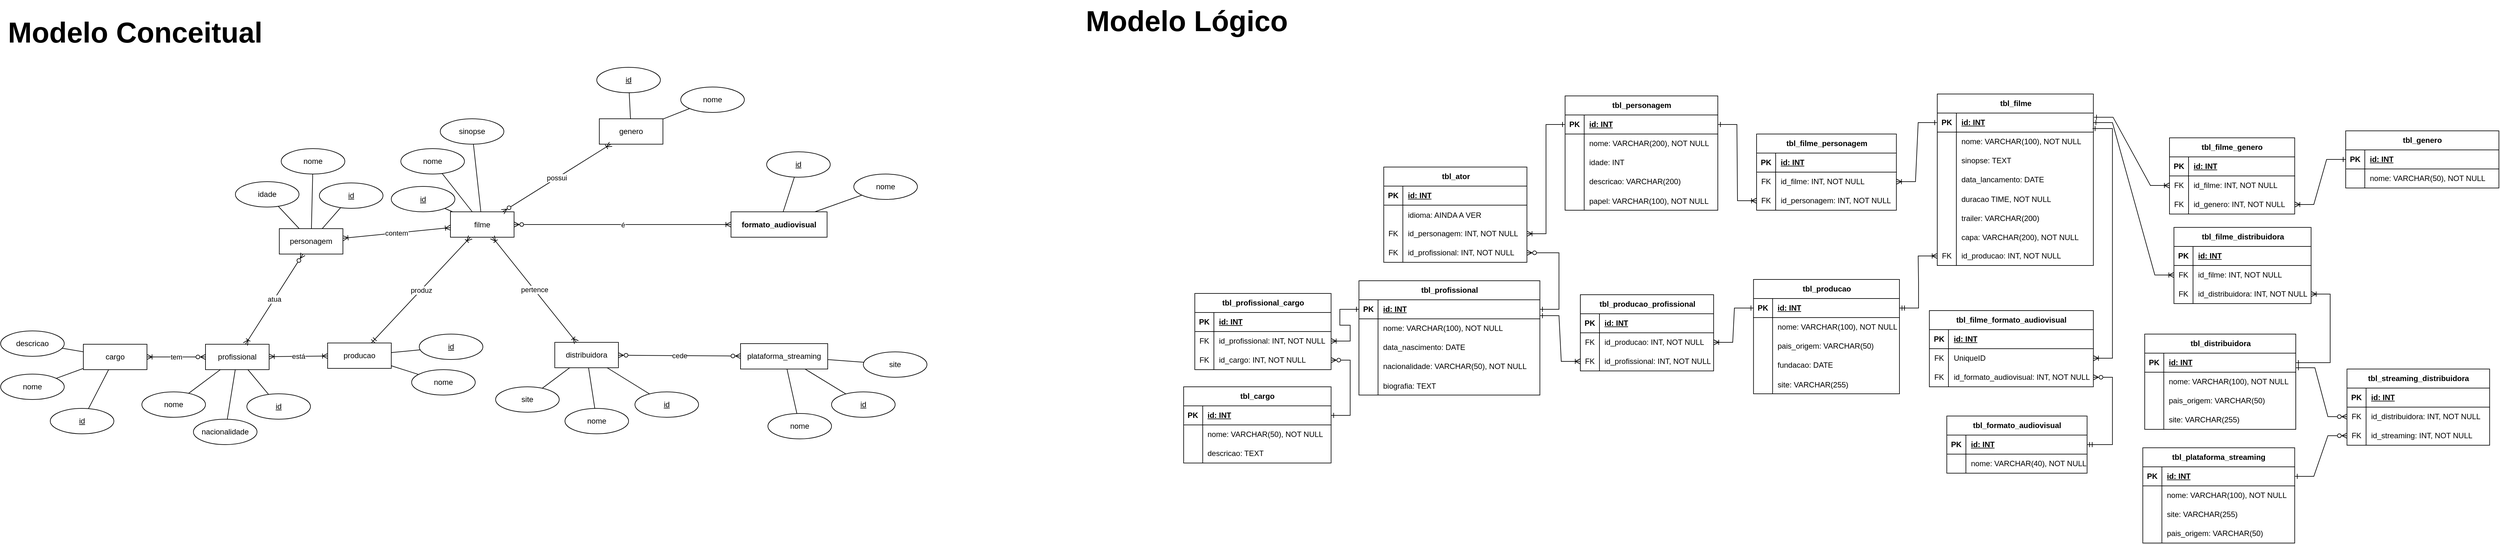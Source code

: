 <mxfile version="28.0.6">
  <diagram name="Página-1" id="I-7i-WtJHylYiYFPQm8o">
    <mxGraphModel dx="1426" dy="889" grid="0" gridSize="10" guides="1" tooltips="1" connect="1" arrows="1" fold="1" page="1" pageScale="1" pageWidth="4681" pageHeight="3300" math="0" shadow="0">
      <root>
        <mxCell id="0" />
        <mxCell id="1" parent="0" />
        <mxCell id="8UmoSVPX2Ag410WzAP6h-1" value="filme" style="whiteSpace=wrap;html=1;align=center;" parent="1" vertex="1">
          <mxGeometry x="764" y="633.5" width="100" height="40" as="geometry" />
        </mxCell>
        <mxCell id="8UmoSVPX2Ag410WzAP6h-3" value="genero" style="whiteSpace=wrap;html=1;align=center;" parent="1" vertex="1">
          <mxGeometry x="998" y="487" width="100" height="40" as="geometry" />
        </mxCell>
        <mxCell id="8UmoSVPX2Ag410WzAP6h-4" value="id" style="ellipse;whiteSpace=wrap;html=1;align=center;fontStyle=4;" parent="1" vertex="1">
          <mxGeometry x="671" y="593.5" width="100" height="40" as="geometry" />
        </mxCell>
        <mxCell id="8UmoSVPX2Ag410WzAP6h-6" value="id" style="ellipse;whiteSpace=wrap;html=1;align=center;fontStyle=4;" parent="1" vertex="1">
          <mxGeometry x="994" y="406" width="100" height="40" as="geometry" />
        </mxCell>
        <mxCell id="8UmoSVPX2Ag410WzAP6h-7" value="nome" style="ellipse;whiteSpace=wrap;html=1;align=center;" parent="1" vertex="1">
          <mxGeometry x="498" y="534" width="100" height="40" as="geometry" />
        </mxCell>
        <mxCell id="8UmoSVPX2Ag410WzAP6h-8" value="" style="endArrow=none;html=1;rounded=0;" parent="1" source="8UmoSVPX2Ag410WzAP6h-6" target="8UmoSVPX2Ag410WzAP6h-3" edge="1">
          <mxGeometry relative="1" as="geometry">
            <mxPoint x="1076" y="682" as="sourcePoint" />
            <mxPoint x="1236" y="682" as="targetPoint" />
          </mxGeometry>
        </mxCell>
        <mxCell id="8UmoSVPX2Ag410WzAP6h-9" value="nome" style="ellipse;whiteSpace=wrap;html=1;align=center;" parent="1" vertex="1">
          <mxGeometry x="686" y="534" width="100" height="40" as="geometry" />
        </mxCell>
        <mxCell id="8UmoSVPX2Ag410WzAP6h-10" value="sinopse" style="ellipse;whiteSpace=wrap;html=1;align=center;" parent="1" vertex="1">
          <mxGeometry x="748" y="487" width="100" height="40" as="geometry" />
        </mxCell>
        <mxCell id="8UmoSVPX2Ag410WzAP6h-11" value="" style="endArrow=none;html=1;rounded=0;" parent="1" source="8UmoSVPX2Ag410WzAP6h-4" target="8UmoSVPX2Ag410WzAP6h-1" edge="1">
          <mxGeometry relative="1" as="geometry">
            <mxPoint x="833" y="803.5" as="sourcePoint" />
            <mxPoint x="993" y="803.5" as="targetPoint" />
          </mxGeometry>
        </mxCell>
        <mxCell id="8UmoSVPX2Ag410WzAP6h-12" value="" style="endArrow=none;html=1;rounded=0;" parent="1" source="8UmoSVPX2Ag410WzAP6h-9" target="8UmoSVPX2Ag410WzAP6h-1" edge="1">
          <mxGeometry relative="1" as="geometry">
            <mxPoint x="786" y="795.5" as="sourcePoint" />
            <mxPoint x="946" y="795.5" as="targetPoint" />
          </mxGeometry>
        </mxCell>
        <mxCell id="8UmoSVPX2Ag410WzAP6h-13" value="" style="endArrow=none;html=1;rounded=0;" parent="1" source="8UmoSVPX2Ag410WzAP6h-10" target="8UmoSVPX2Ag410WzAP6h-1" edge="1">
          <mxGeometry relative="1" as="geometry">
            <mxPoint x="814" y="795.5" as="sourcePoint" />
            <mxPoint x="974" y="795.5" as="targetPoint" />
          </mxGeometry>
        </mxCell>
        <mxCell id="8UmoSVPX2Ag410WzAP6h-16" value="nome" style="ellipse;whiteSpace=wrap;html=1;align=center;" parent="1" vertex="1">
          <mxGeometry x="1126" y="437" width="100" height="40" as="geometry" />
        </mxCell>
        <mxCell id="8UmoSVPX2Ag410WzAP6h-17" value="possui" style="endArrow=ERzeroToMany;html=1;rounded=0;startArrow=ERoneToMany;startFill=0;endFill=0;" parent="1" source="8UmoSVPX2Ag410WzAP6h-3" target="8UmoSVPX2Ag410WzAP6h-1" edge="1">
          <mxGeometry relative="1" as="geometry">
            <mxPoint x="676" y="767" as="sourcePoint" />
            <mxPoint x="836" y="767" as="targetPoint" />
          </mxGeometry>
        </mxCell>
        <mxCell id="8UmoSVPX2Ag410WzAP6h-19" value="" style="endArrow=none;html=1;rounded=0;" parent="1" source="8UmoSVPX2Ag410WzAP6h-16" target="8UmoSVPX2Ag410WzAP6h-3" edge="1">
          <mxGeometry relative="1" as="geometry">
            <mxPoint x="974" y="589" as="sourcePoint" />
            <mxPoint x="1134" y="589" as="targetPoint" />
          </mxGeometry>
        </mxCell>
        <mxCell id="8UmoSVPX2Ag410WzAP6h-20" value="producao" style="whiteSpace=wrap;html=1;align=center;" parent="1" vertex="1">
          <mxGeometry x="571" y="840" width="100" height="40" as="geometry" />
        </mxCell>
        <mxCell id="8UmoSVPX2Ag410WzAP6h-21" value="está" style="endArrow=ERoneToMany;html=1;rounded=0;endFill=0;startArrow=ERoneToMany;startFill=0;" parent="1" source="8UmoSVPX2Ag410WzAP6h-40" target="8UmoSVPX2Ag410WzAP6h-20" edge="1">
          <mxGeometry relative="1" as="geometry">
            <mxPoint x="458" y="1037" as="sourcePoint" />
            <mxPoint x="618" y="1037" as="targetPoint" />
          </mxGeometry>
        </mxCell>
        <mxCell id="8UmoSVPX2Ag410WzAP6h-23" value="plataforma_streaming" style="whiteSpace=wrap;html=1;align=center;" parent="1" vertex="1">
          <mxGeometry x="1220" y="841" width="137" height="40" as="geometry" />
        </mxCell>
        <mxCell id="8UmoSVPX2Ag410WzAP6h-24" value="personagem" style="whiteSpace=wrap;html=1;align=center;" parent="1" vertex="1">
          <mxGeometry x="495" y="660" width="100" height="40" as="geometry" />
        </mxCell>
        <mxCell id="8UmoSVPX2Ag410WzAP6h-26" value="distribuidora" style="whiteSpace=wrap;html=1;align=center;" parent="1" vertex="1">
          <mxGeometry x="928" y="839" width="100" height="40" as="geometry" />
        </mxCell>
        <mxCell id="8UmoSVPX2Ag410WzAP6h-39" value="cargo" style="whiteSpace=wrap;html=1;align=center;" parent="1" vertex="1">
          <mxGeometry x="187" y="842" width="100" height="40" as="geometry" />
        </mxCell>
        <mxCell id="8UmoSVPX2Ag410WzAP6h-40" value="profissional" style="whiteSpace=wrap;html=1;align=center;" parent="1" vertex="1">
          <mxGeometry x="379" y="842" width="100" height="40" as="geometry" />
        </mxCell>
        <mxCell id="8UmoSVPX2Ag410WzAP6h-41" value="tem" style="endArrow=ERzeroToMany;html=1;rounded=0;startArrow=ERoneToMany;startFill=0;endFill=0;" parent="1" source="8UmoSVPX2Ag410WzAP6h-39" target="8UmoSVPX2Ag410WzAP6h-40" edge="1">
          <mxGeometry relative="1" as="geometry">
            <mxPoint x="334" y="959" as="sourcePoint" />
            <mxPoint x="494" y="959" as="targetPoint" />
          </mxGeometry>
        </mxCell>
        <mxCell id="8UmoSVPX2Ag410WzAP6h-42" value="contem" style="endArrow=ERoneToMany;html=1;rounded=0;endFill=0;startArrow=ERoneToMany;startFill=0;" parent="1" source="8UmoSVPX2Ag410WzAP6h-1" target="8UmoSVPX2Ag410WzAP6h-24" edge="1">
          <mxGeometry relative="1" as="geometry">
            <mxPoint x="936" y="798" as="sourcePoint" />
            <mxPoint x="1096" y="798" as="targetPoint" />
          </mxGeometry>
        </mxCell>
        <mxCell id="8UmoSVPX2Ag410WzAP6h-45" value="atua" style="endArrow=ERzeroToMany;html=1;rounded=0;startArrow=ERoneToMany;startFill=0;endFill=0;" parent="1" source="8UmoSVPX2Ag410WzAP6h-40" target="8UmoSVPX2Ag410WzAP6h-24" edge="1">
          <mxGeometry relative="1" as="geometry">
            <mxPoint x="338" y="680" as="sourcePoint" />
            <mxPoint x="461" y="755" as="targetPoint" />
          </mxGeometry>
        </mxCell>
        <mxCell id="8UmoSVPX2Ag410WzAP6h-46" value="cede" style="endArrow=ERzeroToMany;html=1;rounded=0;endFill=0;startArrow=ERzeroToMany;startFill=0;" parent="1" source="8UmoSVPX2Ag410WzAP6h-26" target="8UmoSVPX2Ag410WzAP6h-23" edge="1">
          <mxGeometry relative="1" as="geometry">
            <mxPoint x="1042" y="790" as="sourcePoint" />
            <mxPoint x="1206" y="792" as="targetPoint" />
          </mxGeometry>
        </mxCell>
        <mxCell id="8UmoSVPX2Ag410WzAP6h-47" value="pertence" style="endArrow=ERoneToMany;html=1;rounded=0;startArrow=ERoneToMany;startFill=0;endFill=0;" parent="1" source="8UmoSVPX2Ag410WzAP6h-1" target="8UmoSVPX2Ag410WzAP6h-26" edge="1">
          <mxGeometry relative="1" as="geometry">
            <mxPoint x="837" y="779" as="sourcePoint" />
            <mxPoint x="997" y="779" as="targetPoint" />
          </mxGeometry>
        </mxCell>
        <mxCell id="8UmoSVPX2Ag410WzAP6h-48" value="produz" style="endArrow=ERoneToMany;html=1;rounded=0;startArrow=ERmandOne;startFill=0;endFill=0;" parent="1" source="8UmoSVPX2Ag410WzAP6h-20" target="8UmoSVPX2Ag410WzAP6h-1" edge="1">
          <mxGeometry relative="1" as="geometry">
            <mxPoint x="656" y="792" as="sourcePoint" />
            <mxPoint x="816" y="792" as="targetPoint" />
          </mxGeometry>
        </mxCell>
        <mxCell id="8UmoSVPX2Ag410WzAP6h-49" value="id" style="ellipse;whiteSpace=wrap;html=1;align=center;fontStyle=4;" parent="1" vertex="1">
          <mxGeometry x="558" y="588" width="100" height="40" as="geometry" />
        </mxCell>
        <mxCell id="8UmoSVPX2Ag410WzAP6h-51" value="id" style="ellipse;whiteSpace=wrap;html=1;align=center;fontStyle=4;" parent="1" vertex="1">
          <mxGeometry x="135" y="943" width="100" height="40" as="geometry" />
        </mxCell>
        <mxCell id="8UmoSVPX2Ag410WzAP6h-52" value="id" style="ellipse;whiteSpace=wrap;html=1;align=center;fontStyle=4;" parent="1" vertex="1">
          <mxGeometry x="444" y="920" width="100" height="40" as="geometry" />
        </mxCell>
        <mxCell id="8UmoSVPX2Ag410WzAP6h-53" value="id" style="ellipse;whiteSpace=wrap;html=1;align=center;fontStyle=4;" parent="1" vertex="1">
          <mxGeometry x="715" y="826" width="100" height="40" as="geometry" />
        </mxCell>
        <mxCell id="8UmoSVPX2Ag410WzAP6h-54" value="id" style="ellipse;whiteSpace=wrap;html=1;align=center;fontStyle=4;" parent="1" vertex="1">
          <mxGeometry x="1054" y="917" width="100" height="40" as="geometry" />
        </mxCell>
        <mxCell id="8UmoSVPX2Ag410WzAP6h-55" value="id" style="ellipse;whiteSpace=wrap;html=1;align=center;fontStyle=4;" parent="1" vertex="1">
          <mxGeometry x="1363" y="917" width="100" height="40" as="geometry" />
        </mxCell>
        <mxCell id="8UmoSVPX2Ag410WzAP6h-56" value="" style="endArrow=none;html=1;rounded=0;" parent="1" source="8UmoSVPX2Ag410WzAP6h-51" target="8UmoSVPX2Ag410WzAP6h-39" edge="1">
          <mxGeometry relative="1" as="geometry">
            <mxPoint x="221" y="1020" as="sourcePoint" />
            <mxPoint x="381" y="1020" as="targetPoint" />
          </mxGeometry>
        </mxCell>
        <mxCell id="8UmoSVPX2Ag410WzAP6h-58" value="" style="endArrow=none;html=1;rounded=0;" parent="1" source="8UmoSVPX2Ag410WzAP6h-40" target="8UmoSVPX2Ag410WzAP6h-76" edge="1">
          <mxGeometry relative="1" as="geometry">
            <mxPoint x="261" y="1076" as="sourcePoint" />
            <mxPoint x="421" y="1076" as="targetPoint" />
          </mxGeometry>
        </mxCell>
        <mxCell id="8UmoSVPX2Ag410WzAP6h-59" value="" style="endArrow=none;html=1;rounded=0;" parent="1" source="8UmoSVPX2Ag410WzAP6h-40" target="8UmoSVPX2Ag410WzAP6h-52" edge="1">
          <mxGeometry relative="1" as="geometry">
            <mxPoint x="327" y="956" as="sourcePoint" />
            <mxPoint x="487" y="956" as="targetPoint" />
          </mxGeometry>
        </mxCell>
        <mxCell id="8UmoSVPX2Ag410WzAP6h-60" value="" style="endArrow=none;html=1;rounded=0;" parent="1" source="8UmoSVPX2Ag410WzAP6h-20" target="8UmoSVPX2Ag410WzAP6h-53" edge="1">
          <mxGeometry relative="1" as="geometry">
            <mxPoint x="491" y="1002" as="sourcePoint" />
            <mxPoint x="651" y="1002" as="targetPoint" />
          </mxGeometry>
        </mxCell>
        <mxCell id="8UmoSVPX2Ag410WzAP6h-61" value="" style="endArrow=none;html=1;rounded=0;" parent="1" source="8UmoSVPX2Ag410WzAP6h-26" target="8UmoSVPX2Ag410WzAP6h-54" edge="1">
          <mxGeometry relative="1" as="geometry">
            <mxPoint x="923" y="1033" as="sourcePoint" />
            <mxPoint x="1083" y="1033" as="targetPoint" />
          </mxGeometry>
        </mxCell>
        <mxCell id="8UmoSVPX2Ag410WzAP6h-62" value="" style="endArrow=none;html=1;rounded=0;" parent="1" source="8UmoSVPX2Ag410WzAP6h-23" target="8UmoSVPX2Ag410WzAP6h-55" edge="1">
          <mxGeometry relative="1" as="geometry">
            <mxPoint x="1195" y="999" as="sourcePoint" />
            <mxPoint x="1355" y="999" as="targetPoint" />
          </mxGeometry>
        </mxCell>
        <mxCell id="8UmoSVPX2Ag410WzAP6h-63" value="idade" style="ellipse;whiteSpace=wrap;html=1;align=center;" parent="1" vertex="1">
          <mxGeometry x="426" y="586" width="100" height="40" as="geometry" />
        </mxCell>
        <mxCell id="8UmoSVPX2Ag410WzAP6h-66" value="nome" style="ellipse;whiteSpace=wrap;html=1;align=center;" parent="1" vertex="1">
          <mxGeometry x="57" y="889" width="100" height="40" as="geometry" />
        </mxCell>
        <mxCell id="8UmoSVPX2Ag410WzAP6h-67" value="" style="endArrow=none;html=1;rounded=0;" parent="1" source="8UmoSVPX2Ag410WzAP6h-66" target="8UmoSVPX2Ag410WzAP6h-39" edge="1">
          <mxGeometry relative="1" as="geometry">
            <mxPoint x="193" y="789" as="sourcePoint" />
            <mxPoint x="353" y="789" as="targetPoint" />
          </mxGeometry>
        </mxCell>
        <mxCell id="8UmoSVPX2Ag410WzAP6h-68" value="" style="endArrow=none;html=1;rounded=0;" parent="1" source="8UmoSVPX2Ag410WzAP6h-73" target="8UmoSVPX2Ag410WzAP6h-39" edge="1">
          <mxGeometry relative="1" as="geometry">
            <mxPoint x="235" y="796" as="sourcePoint" />
            <mxPoint x="395" y="796" as="targetPoint" />
          </mxGeometry>
        </mxCell>
        <mxCell id="8UmoSVPX2Ag410WzAP6h-73" value="descricao" style="ellipse;whiteSpace=wrap;html=1;align=center;" parent="1" vertex="1">
          <mxGeometry x="57" y="821" width="100" height="40" as="geometry" />
        </mxCell>
        <mxCell id="8UmoSVPX2Ag410WzAP6h-74" value="nome" style="ellipse;whiteSpace=wrap;html=1;align=center;" parent="1" vertex="1">
          <mxGeometry x="279" y="917" width="100" height="40" as="geometry" />
        </mxCell>
        <mxCell id="8UmoSVPX2Ag410WzAP6h-75" value="" style="endArrow=none;html=1;rounded=0;" parent="1" source="8UmoSVPX2Ag410WzAP6h-74" target="8UmoSVPX2Ag410WzAP6h-40" edge="1">
          <mxGeometry relative="1" as="geometry">
            <mxPoint x="316" y="1048" as="sourcePoint" />
            <mxPoint x="476" y="1048" as="targetPoint" />
          </mxGeometry>
        </mxCell>
        <mxCell id="8UmoSVPX2Ag410WzAP6h-76" value="nacionalidade" style="ellipse;whiteSpace=wrap;html=1;align=center;" parent="1" vertex="1">
          <mxGeometry x="360" y="960" width="100" height="40" as="geometry" />
        </mxCell>
        <mxCell id="8UmoSVPX2Ag410WzAP6h-77" value="nome" style="ellipse;whiteSpace=wrap;html=1;align=center;" parent="1" vertex="1">
          <mxGeometry x="703" y="882" width="100" height="40" as="geometry" />
        </mxCell>
        <mxCell id="8UmoSVPX2Ag410WzAP6h-78" value="" style="endArrow=none;html=1;rounded=0;" parent="1" source="8UmoSVPX2Ag410WzAP6h-20" target="8UmoSVPX2Ag410WzAP6h-77" edge="1">
          <mxGeometry relative="1" as="geometry">
            <mxPoint x="614" y="1001" as="sourcePoint" />
            <mxPoint x="774" y="1001" as="targetPoint" />
          </mxGeometry>
        </mxCell>
        <mxCell id="8UmoSVPX2Ag410WzAP6h-79" value="nome" style="ellipse;whiteSpace=wrap;html=1;align=center;" parent="1" vertex="1">
          <mxGeometry x="944" y="943" width="100" height="40" as="geometry" />
        </mxCell>
        <mxCell id="8UmoSVPX2Ag410WzAP6h-80" value="" style="endArrow=none;html=1;rounded=0;" parent="1" source="8UmoSVPX2Ag410WzAP6h-26" target="8UmoSVPX2Ag410WzAP6h-79" edge="1">
          <mxGeometry relative="1" as="geometry">
            <mxPoint x="682" y="1024" as="sourcePoint" />
            <mxPoint x="725" y="1038" as="targetPoint" />
          </mxGeometry>
        </mxCell>
        <mxCell id="8UmoSVPX2Ag410WzAP6h-81" value="nome" style="ellipse;whiteSpace=wrap;html=1;align=center;" parent="1" vertex="1">
          <mxGeometry x="1263" y="951" width="100" height="40" as="geometry" />
        </mxCell>
        <mxCell id="8UmoSVPX2Ag410WzAP6h-82" value="" style="endArrow=none;html=1;rounded=0;" parent="1" source="8UmoSVPX2Ag410WzAP6h-23" target="8UmoSVPX2Ag410WzAP6h-81" edge="1">
          <mxGeometry relative="1" as="geometry">
            <mxPoint x="1144" y="1104" as="sourcePoint" />
            <mxPoint x="1209" y="1143" as="targetPoint" />
          </mxGeometry>
        </mxCell>
        <mxCell id="8UmoSVPX2Ag410WzAP6h-83" value="site" style="ellipse;whiteSpace=wrap;html=1;align=center;" parent="1" vertex="1">
          <mxGeometry x="1413" y="854" width="100" height="40" as="geometry" />
        </mxCell>
        <mxCell id="8UmoSVPX2Ag410WzAP6h-84" value="" style="endArrow=none;html=1;rounded=0;" parent="1" source="8UmoSVPX2Ag410WzAP6h-23" target="8UmoSVPX2Ag410WzAP6h-83" edge="1">
          <mxGeometry relative="1" as="geometry">
            <mxPoint x="1441" y="752" as="sourcePoint" />
            <mxPoint x="1506" y="791" as="targetPoint" />
          </mxGeometry>
        </mxCell>
        <mxCell id="8UmoSVPX2Ag410WzAP6h-85" value="" style="endArrow=none;html=1;rounded=0;" parent="1" source="8UmoSVPX2Ag410WzAP6h-63" target="8UmoSVPX2Ag410WzAP6h-24" edge="1">
          <mxGeometry relative="1" as="geometry">
            <mxPoint x="280" y="713" as="sourcePoint" />
            <mxPoint x="440" y="713" as="targetPoint" />
          </mxGeometry>
        </mxCell>
        <mxCell id="8UmoSVPX2Ag410WzAP6h-87" value="" style="endArrow=none;html=1;rounded=0;" parent="1" source="8UmoSVPX2Ag410WzAP6h-7" target="8UmoSVPX2Ag410WzAP6h-24" edge="1">
          <mxGeometry relative="1" as="geometry">
            <mxPoint x="235" y="597" as="sourcePoint" />
            <mxPoint x="395" y="597" as="targetPoint" />
          </mxGeometry>
        </mxCell>
        <mxCell id="8UmoSVPX2Ag410WzAP6h-88" value="" style="endArrow=none;html=1;rounded=0;" parent="1" source="8UmoSVPX2Ag410WzAP6h-49" target="8UmoSVPX2Ag410WzAP6h-24" edge="1">
          <mxGeometry relative="1" as="geometry">
            <mxPoint x="267" y="626" as="sourcePoint" />
            <mxPoint x="427" y="626" as="targetPoint" />
          </mxGeometry>
        </mxCell>
        <mxCell id="8UmoSVPX2Ag410WzAP6h-89" value="&lt;font style=&quot;font-size: 45px;&quot;&gt;&lt;b&gt;Modelo Conceitual&lt;/b&gt;&lt;/font&gt;" style="text;html=1;align=center;verticalAlign=middle;resizable=0;points=[];autosize=1;strokeColor=none;fillColor=none;" parent="1" vertex="1">
          <mxGeometry x="59" y="318" width="418" height="66" as="geometry" />
        </mxCell>
        <mxCell id="8UmoSVPX2Ag410WzAP6h-90" value="&lt;font style=&quot;font-size: 45px;&quot;&gt;&lt;b&gt;Modelo Lógico&lt;/b&gt;&lt;/font&gt;" style="text;html=1;align=center;verticalAlign=middle;resizable=0;points=[];autosize=1;strokeColor=none;fillColor=none;" parent="1" vertex="1">
          <mxGeometry x="1753" y="300" width="335" height="66" as="geometry" />
        </mxCell>
        <mxCell id="8UmoSVPX2Ag410WzAP6h-91" value="tbl_filme" style="shape=table;startSize=30;container=1;collapsible=1;childLayout=tableLayout;fixedRows=1;rowLines=0;fontStyle=1;align=center;resizeLast=1;html=1;" parent="1" vertex="1">
          <mxGeometry x="3101" y="448" width="245.333" height="270" as="geometry" />
        </mxCell>
        <mxCell id="8UmoSVPX2Ag410WzAP6h-92" value="" style="shape=tableRow;horizontal=0;startSize=0;swimlaneHead=0;swimlaneBody=0;fillColor=none;collapsible=0;dropTarget=0;points=[[0,0.5],[1,0.5]];portConstraint=eastwest;top=0;left=0;right=0;bottom=1;" parent="8UmoSVPX2Ag410WzAP6h-91" vertex="1">
          <mxGeometry y="30" width="245.333" height="30" as="geometry" />
        </mxCell>
        <mxCell id="8UmoSVPX2Ag410WzAP6h-93" value="PK" style="shape=partialRectangle;connectable=0;fillColor=none;top=0;left=0;bottom=0;right=0;fontStyle=1;overflow=hidden;whiteSpace=wrap;html=1;" parent="8UmoSVPX2Ag410WzAP6h-92" vertex="1">
          <mxGeometry width="30" height="30" as="geometry">
            <mxRectangle width="30" height="30" as="alternateBounds" />
          </mxGeometry>
        </mxCell>
        <mxCell id="8UmoSVPX2Ag410WzAP6h-94" value="id: INT" style="shape=partialRectangle;connectable=0;fillColor=none;top=0;left=0;bottom=0;right=0;align=left;spacingLeft=6;fontStyle=5;overflow=hidden;whiteSpace=wrap;html=1;" parent="8UmoSVPX2Ag410WzAP6h-92" vertex="1">
          <mxGeometry x="30" width="215.333" height="30" as="geometry">
            <mxRectangle width="215.333" height="30" as="alternateBounds" />
          </mxGeometry>
        </mxCell>
        <mxCell id="8UmoSVPX2Ag410WzAP6h-95" value="" style="shape=tableRow;horizontal=0;startSize=0;swimlaneHead=0;swimlaneBody=0;fillColor=none;collapsible=0;dropTarget=0;points=[[0,0.5],[1,0.5]];portConstraint=eastwest;top=0;left=0;right=0;bottom=0;" parent="8UmoSVPX2Ag410WzAP6h-91" vertex="1">
          <mxGeometry y="60" width="245.333" height="30" as="geometry" />
        </mxCell>
        <mxCell id="8UmoSVPX2Ag410WzAP6h-96" value="" style="shape=partialRectangle;connectable=0;fillColor=none;top=0;left=0;bottom=0;right=0;editable=1;overflow=hidden;whiteSpace=wrap;html=1;" parent="8UmoSVPX2Ag410WzAP6h-95" vertex="1">
          <mxGeometry width="30" height="30" as="geometry">
            <mxRectangle width="30" height="30" as="alternateBounds" />
          </mxGeometry>
        </mxCell>
        <mxCell id="8UmoSVPX2Ag410WzAP6h-97" value="nome: VARCHAR(100), NOT NULL" style="shape=partialRectangle;connectable=0;fillColor=none;top=0;left=0;bottom=0;right=0;align=left;spacingLeft=6;overflow=hidden;whiteSpace=wrap;html=1;" parent="8UmoSVPX2Ag410WzAP6h-95" vertex="1">
          <mxGeometry x="30" width="215.333" height="30" as="geometry">
            <mxRectangle width="215.333" height="30" as="alternateBounds" />
          </mxGeometry>
        </mxCell>
        <mxCell id="8UmoSVPX2Ag410WzAP6h-98" value="" style="shape=tableRow;horizontal=0;startSize=0;swimlaneHead=0;swimlaneBody=0;fillColor=none;collapsible=0;dropTarget=0;points=[[0,0.5],[1,0.5]];portConstraint=eastwest;top=0;left=0;right=0;bottom=0;" parent="8UmoSVPX2Ag410WzAP6h-91" vertex="1">
          <mxGeometry y="90" width="245.333" height="30" as="geometry" />
        </mxCell>
        <mxCell id="8UmoSVPX2Ag410WzAP6h-99" value="" style="shape=partialRectangle;connectable=0;fillColor=none;top=0;left=0;bottom=0;right=0;editable=1;overflow=hidden;whiteSpace=wrap;html=1;" parent="8UmoSVPX2Ag410WzAP6h-98" vertex="1">
          <mxGeometry width="30" height="30" as="geometry">
            <mxRectangle width="30" height="30" as="alternateBounds" />
          </mxGeometry>
        </mxCell>
        <mxCell id="8UmoSVPX2Ag410WzAP6h-100" value="sinopse: TEXT" style="shape=partialRectangle;connectable=0;fillColor=none;top=0;left=0;bottom=0;right=0;align=left;spacingLeft=6;overflow=hidden;whiteSpace=wrap;html=1;" parent="8UmoSVPX2Ag410WzAP6h-98" vertex="1">
          <mxGeometry x="30" width="215.333" height="30" as="geometry">
            <mxRectangle width="215.333" height="30" as="alternateBounds" />
          </mxGeometry>
        </mxCell>
        <mxCell id="8UmoSVPX2Ag410WzAP6h-101" value="" style="shape=tableRow;horizontal=0;startSize=0;swimlaneHead=0;swimlaneBody=0;fillColor=none;collapsible=0;dropTarget=0;points=[[0,0.5],[1,0.5]];portConstraint=eastwest;top=0;left=0;right=0;bottom=0;" parent="8UmoSVPX2Ag410WzAP6h-91" vertex="1">
          <mxGeometry y="120" width="245.333" height="30" as="geometry" />
        </mxCell>
        <mxCell id="8UmoSVPX2Ag410WzAP6h-102" value="" style="shape=partialRectangle;connectable=0;fillColor=none;top=0;left=0;bottom=0;right=0;editable=1;overflow=hidden;whiteSpace=wrap;html=1;" parent="8UmoSVPX2Ag410WzAP6h-101" vertex="1">
          <mxGeometry width="30" height="30" as="geometry">
            <mxRectangle width="30" height="30" as="alternateBounds" />
          </mxGeometry>
        </mxCell>
        <mxCell id="8UmoSVPX2Ag410WzAP6h-103" value="data_lancamento: DATE" style="shape=partialRectangle;connectable=0;fillColor=none;top=0;left=0;bottom=0;right=0;align=left;spacingLeft=6;overflow=hidden;whiteSpace=wrap;html=1;" parent="8UmoSVPX2Ag410WzAP6h-101" vertex="1">
          <mxGeometry x="30" width="215.333" height="30" as="geometry">
            <mxRectangle width="215.333" height="30" as="alternateBounds" />
          </mxGeometry>
        </mxCell>
        <mxCell id="8UmoSVPX2Ag410WzAP6h-109" value="" style="shape=tableRow;horizontal=0;startSize=0;swimlaneHead=0;swimlaneBody=0;fillColor=none;collapsible=0;dropTarget=0;points=[[0,0.5],[1,0.5]];portConstraint=eastwest;top=0;left=0;right=0;bottom=0;" parent="8UmoSVPX2Ag410WzAP6h-91" vertex="1">
          <mxGeometry y="150" width="245.333" height="30" as="geometry" />
        </mxCell>
        <mxCell id="8UmoSVPX2Ag410WzAP6h-110" value="" style="shape=partialRectangle;connectable=0;fillColor=none;top=0;left=0;bottom=0;right=0;editable=1;overflow=hidden;" parent="8UmoSVPX2Ag410WzAP6h-109" vertex="1">
          <mxGeometry width="30" height="30" as="geometry">
            <mxRectangle width="30" height="30" as="alternateBounds" />
          </mxGeometry>
        </mxCell>
        <mxCell id="8UmoSVPX2Ag410WzAP6h-111" value="duracao TIME, NOT NULL" style="shape=partialRectangle;connectable=0;fillColor=none;top=0;left=0;bottom=0;right=0;align=left;spacingLeft=6;overflow=hidden;" parent="8UmoSVPX2Ag410WzAP6h-109" vertex="1">
          <mxGeometry x="30" width="215.333" height="30" as="geometry">
            <mxRectangle width="215.333" height="30" as="alternateBounds" />
          </mxGeometry>
        </mxCell>
        <mxCell id="8UmoSVPX2Ag410WzAP6h-113" value="" style="shape=tableRow;horizontal=0;startSize=0;swimlaneHead=0;swimlaneBody=0;fillColor=none;collapsible=0;dropTarget=0;points=[[0,0.5],[1,0.5]];portConstraint=eastwest;top=0;left=0;right=0;bottom=0;" parent="8UmoSVPX2Ag410WzAP6h-91" vertex="1">
          <mxGeometry y="180" width="245.333" height="30" as="geometry" />
        </mxCell>
        <mxCell id="8UmoSVPX2Ag410WzAP6h-114" value="" style="shape=partialRectangle;connectable=0;fillColor=none;top=0;left=0;bottom=0;right=0;editable=1;overflow=hidden;" parent="8UmoSVPX2Ag410WzAP6h-113" vertex="1">
          <mxGeometry width="30" height="30" as="geometry">
            <mxRectangle width="30" height="30" as="alternateBounds" />
          </mxGeometry>
        </mxCell>
        <mxCell id="8UmoSVPX2Ag410WzAP6h-115" value="trailer: VARCHAR(200)" style="shape=partialRectangle;connectable=0;fillColor=none;top=0;left=0;bottom=0;right=0;align=left;spacingLeft=6;overflow=hidden;" parent="8UmoSVPX2Ag410WzAP6h-113" vertex="1">
          <mxGeometry x="30" width="215.333" height="30" as="geometry">
            <mxRectangle width="215.333" height="30" as="alternateBounds" />
          </mxGeometry>
        </mxCell>
        <mxCell id="8UmoSVPX2Ag410WzAP6h-105" value="" style="shape=tableRow;horizontal=0;startSize=0;swimlaneHead=0;swimlaneBody=0;fillColor=none;collapsible=0;dropTarget=0;points=[[0,0.5],[1,0.5]];portConstraint=eastwest;top=0;left=0;right=0;bottom=0;" parent="8UmoSVPX2Ag410WzAP6h-91" vertex="1">
          <mxGeometry y="210" width="245.333" height="30" as="geometry" />
        </mxCell>
        <mxCell id="8UmoSVPX2Ag410WzAP6h-106" value="" style="shape=partialRectangle;connectable=0;fillColor=none;top=0;left=0;bottom=0;right=0;editable=1;overflow=hidden;" parent="8UmoSVPX2Ag410WzAP6h-105" vertex="1">
          <mxGeometry width="30" height="30" as="geometry">
            <mxRectangle width="30" height="30" as="alternateBounds" />
          </mxGeometry>
        </mxCell>
        <mxCell id="8UmoSVPX2Ag410WzAP6h-107" value="capa: VARCHAR(200), NOT NULL" style="shape=partialRectangle;connectable=0;fillColor=none;top=0;left=0;bottom=0;right=0;align=left;spacingLeft=6;overflow=hidden;" parent="8UmoSVPX2Ag410WzAP6h-105" vertex="1">
          <mxGeometry x="30" width="215.333" height="30" as="geometry">
            <mxRectangle width="215.333" height="30" as="alternateBounds" />
          </mxGeometry>
        </mxCell>
        <mxCell id="8UmoSVPX2Ag410WzAP6h-400" value="" style="shape=tableRow;horizontal=0;startSize=0;swimlaneHead=0;swimlaneBody=0;fillColor=none;collapsible=0;dropTarget=0;points=[[0,0.5],[1,0.5]];portConstraint=eastwest;top=0;left=0;right=0;bottom=0;" parent="8UmoSVPX2Ag410WzAP6h-91" vertex="1">
          <mxGeometry y="240" width="245.333" height="30" as="geometry" />
        </mxCell>
        <mxCell id="8UmoSVPX2Ag410WzAP6h-401" value="FK" style="shape=partialRectangle;connectable=0;fillColor=none;top=0;left=0;bottom=0;right=0;fontStyle=0;overflow=hidden;whiteSpace=wrap;html=1;" parent="8UmoSVPX2Ag410WzAP6h-400" vertex="1">
          <mxGeometry width="30" height="30" as="geometry">
            <mxRectangle width="30" height="30" as="alternateBounds" />
          </mxGeometry>
        </mxCell>
        <mxCell id="8UmoSVPX2Ag410WzAP6h-402" value="id_producao: INT, NOT NULL" style="shape=partialRectangle;connectable=0;fillColor=none;top=0;left=0;bottom=0;right=0;align=left;spacingLeft=6;fontStyle=0;overflow=hidden;whiteSpace=wrap;html=1;" parent="8UmoSVPX2Ag410WzAP6h-400" vertex="1">
          <mxGeometry x="30" width="215.333" height="30" as="geometry">
            <mxRectangle width="215.333" height="30" as="alternateBounds" />
          </mxGeometry>
        </mxCell>
        <mxCell id="8UmoSVPX2Ag410WzAP6h-150" value="tbl_personagem" style="shape=table;startSize=30;container=1;collapsible=1;childLayout=tableLayout;fixedRows=1;rowLines=0;fontStyle=1;align=center;resizeLast=1;html=1;" parent="1" vertex="1">
          <mxGeometry x="2516" y="451" width="240.053" height="180" as="geometry" />
        </mxCell>
        <mxCell id="8UmoSVPX2Ag410WzAP6h-151" value="" style="shape=tableRow;horizontal=0;startSize=0;swimlaneHead=0;swimlaneBody=0;fillColor=none;collapsible=0;dropTarget=0;points=[[0,0.5],[1,0.5]];portConstraint=eastwest;top=0;left=0;right=0;bottom=1;" parent="8UmoSVPX2Ag410WzAP6h-150" vertex="1">
          <mxGeometry y="30" width="240.053" height="30" as="geometry" />
        </mxCell>
        <mxCell id="8UmoSVPX2Ag410WzAP6h-152" value="PK" style="shape=partialRectangle;connectable=0;fillColor=none;top=0;left=0;bottom=0;right=0;fontStyle=1;overflow=hidden;whiteSpace=wrap;html=1;" parent="8UmoSVPX2Ag410WzAP6h-151" vertex="1">
          <mxGeometry width="30" height="30" as="geometry">
            <mxRectangle width="30" height="30" as="alternateBounds" />
          </mxGeometry>
        </mxCell>
        <mxCell id="8UmoSVPX2Ag410WzAP6h-153" value="id: INT" style="shape=partialRectangle;connectable=0;fillColor=none;top=0;left=0;bottom=0;right=0;align=left;spacingLeft=6;fontStyle=5;overflow=hidden;whiteSpace=wrap;html=1;" parent="8UmoSVPX2Ag410WzAP6h-151" vertex="1">
          <mxGeometry x="30" width="210.053" height="30" as="geometry">
            <mxRectangle width="210.053" height="30" as="alternateBounds" />
          </mxGeometry>
        </mxCell>
        <mxCell id="8UmoSVPX2Ag410WzAP6h-154" value="" style="shape=tableRow;horizontal=0;startSize=0;swimlaneHead=0;swimlaneBody=0;fillColor=none;collapsible=0;dropTarget=0;points=[[0,0.5],[1,0.5]];portConstraint=eastwest;top=0;left=0;right=0;bottom=0;" parent="8UmoSVPX2Ag410WzAP6h-150" vertex="1">
          <mxGeometry y="60" width="240.053" height="30" as="geometry" />
        </mxCell>
        <mxCell id="8UmoSVPX2Ag410WzAP6h-155" value="" style="shape=partialRectangle;connectable=0;fillColor=none;top=0;left=0;bottom=0;right=0;editable=1;overflow=hidden;whiteSpace=wrap;html=1;" parent="8UmoSVPX2Ag410WzAP6h-154" vertex="1">
          <mxGeometry width="30" height="30" as="geometry">
            <mxRectangle width="30" height="30" as="alternateBounds" />
          </mxGeometry>
        </mxCell>
        <mxCell id="8UmoSVPX2Ag410WzAP6h-156" value="nome: VARCHAR(200), NOT NULL" style="shape=partialRectangle;connectable=0;fillColor=none;top=0;left=0;bottom=0;right=0;align=left;spacingLeft=6;overflow=hidden;whiteSpace=wrap;html=1;" parent="8UmoSVPX2Ag410WzAP6h-154" vertex="1">
          <mxGeometry x="30" width="210.053" height="30" as="geometry">
            <mxRectangle width="210.053" height="30" as="alternateBounds" />
          </mxGeometry>
        </mxCell>
        <mxCell id="8UmoSVPX2Ag410WzAP6h-157" value="" style="shape=tableRow;horizontal=0;startSize=0;swimlaneHead=0;swimlaneBody=0;fillColor=none;collapsible=0;dropTarget=0;points=[[0,0.5],[1,0.5]];portConstraint=eastwest;top=0;left=0;right=0;bottom=0;" parent="8UmoSVPX2Ag410WzAP6h-150" vertex="1">
          <mxGeometry y="90" width="240.053" height="30" as="geometry" />
        </mxCell>
        <mxCell id="8UmoSVPX2Ag410WzAP6h-158" value="" style="shape=partialRectangle;connectable=0;fillColor=none;top=0;left=0;bottom=0;right=0;editable=1;overflow=hidden;whiteSpace=wrap;html=1;" parent="8UmoSVPX2Ag410WzAP6h-157" vertex="1">
          <mxGeometry width="30" height="30" as="geometry">
            <mxRectangle width="30" height="30" as="alternateBounds" />
          </mxGeometry>
        </mxCell>
        <mxCell id="8UmoSVPX2Ag410WzAP6h-159" value="idade: INT" style="shape=partialRectangle;connectable=0;fillColor=none;top=0;left=0;bottom=0;right=0;align=left;spacingLeft=6;overflow=hidden;whiteSpace=wrap;html=1;" parent="8UmoSVPX2Ag410WzAP6h-157" vertex="1">
          <mxGeometry x="30" width="210.053" height="30" as="geometry">
            <mxRectangle width="210.053" height="30" as="alternateBounds" />
          </mxGeometry>
        </mxCell>
        <mxCell id="8UmoSVPX2Ag410WzAP6h-160" value="" style="shape=tableRow;horizontal=0;startSize=0;swimlaneHead=0;swimlaneBody=0;fillColor=none;collapsible=0;dropTarget=0;points=[[0,0.5],[1,0.5]];portConstraint=eastwest;top=0;left=0;right=0;bottom=0;" parent="8UmoSVPX2Ag410WzAP6h-150" vertex="1">
          <mxGeometry y="120" width="240.053" height="30" as="geometry" />
        </mxCell>
        <mxCell id="8UmoSVPX2Ag410WzAP6h-161" value="" style="shape=partialRectangle;connectable=0;fillColor=none;top=0;left=0;bottom=0;right=0;editable=1;overflow=hidden;whiteSpace=wrap;html=1;" parent="8UmoSVPX2Ag410WzAP6h-160" vertex="1">
          <mxGeometry width="30" height="30" as="geometry">
            <mxRectangle width="30" height="30" as="alternateBounds" />
          </mxGeometry>
        </mxCell>
        <mxCell id="8UmoSVPX2Ag410WzAP6h-162" value="descricao: VARCHAR(200)" style="shape=partialRectangle;connectable=0;fillColor=none;top=0;left=0;bottom=0;right=0;align=left;spacingLeft=6;overflow=hidden;whiteSpace=wrap;html=1;" parent="8UmoSVPX2Ag410WzAP6h-160" vertex="1">
          <mxGeometry x="30" width="210.053" height="30" as="geometry">
            <mxRectangle width="210.053" height="30" as="alternateBounds" />
          </mxGeometry>
        </mxCell>
        <mxCell id="8UmoSVPX2Ag410WzAP6h-163" value="" style="shape=tableRow;horizontal=0;startSize=0;swimlaneHead=0;swimlaneBody=0;fillColor=none;collapsible=0;dropTarget=0;points=[[0,0.5],[1,0.5]];portConstraint=eastwest;top=0;left=0;right=0;bottom=0;" parent="8UmoSVPX2Ag410WzAP6h-150" vertex="1">
          <mxGeometry y="150" width="240.053" height="30" as="geometry" />
        </mxCell>
        <mxCell id="8UmoSVPX2Ag410WzAP6h-164" value="" style="shape=partialRectangle;connectable=0;fillColor=none;top=0;left=0;bottom=0;right=0;editable=1;overflow=hidden;" parent="8UmoSVPX2Ag410WzAP6h-163" vertex="1">
          <mxGeometry width="30" height="30" as="geometry">
            <mxRectangle width="30" height="30" as="alternateBounds" />
          </mxGeometry>
        </mxCell>
        <mxCell id="8UmoSVPX2Ag410WzAP6h-165" value="papel: VARCHAR(100), NOT NULL" style="shape=partialRectangle;connectable=0;fillColor=none;top=0;left=0;bottom=0;right=0;align=left;spacingLeft=6;overflow=hidden;" parent="8UmoSVPX2Ag410WzAP6h-163" vertex="1">
          <mxGeometry x="30" width="210.053" height="30" as="geometry">
            <mxRectangle width="210.053" height="30" as="alternateBounds" />
          </mxGeometry>
        </mxCell>
        <mxCell id="8UmoSVPX2Ag410WzAP6h-191" value="tbl_genero" style="shape=table;startSize=30;container=1;collapsible=1;childLayout=tableLayout;fixedRows=1;rowLines=0;fontStyle=1;align=center;resizeLast=1;html=1;" parent="1" vertex="1">
          <mxGeometry x="3743" y="506" width="240.75" height="90" as="geometry" />
        </mxCell>
        <mxCell id="8UmoSVPX2Ag410WzAP6h-192" value="" style="shape=tableRow;horizontal=0;startSize=0;swimlaneHead=0;swimlaneBody=0;fillColor=none;collapsible=0;dropTarget=0;points=[[0,0.5],[1,0.5]];portConstraint=eastwest;top=0;left=0;right=0;bottom=1;" parent="8UmoSVPX2Ag410WzAP6h-191" vertex="1">
          <mxGeometry y="30" width="240.75" height="30" as="geometry" />
        </mxCell>
        <mxCell id="8UmoSVPX2Ag410WzAP6h-193" value="PK" style="shape=partialRectangle;connectable=0;fillColor=none;top=0;left=0;bottom=0;right=0;fontStyle=1;overflow=hidden;whiteSpace=wrap;html=1;" parent="8UmoSVPX2Ag410WzAP6h-192" vertex="1">
          <mxGeometry width="30" height="30" as="geometry">
            <mxRectangle width="30" height="30" as="alternateBounds" />
          </mxGeometry>
        </mxCell>
        <mxCell id="8UmoSVPX2Ag410WzAP6h-194" value="id: INT" style="shape=partialRectangle;connectable=0;fillColor=none;top=0;left=0;bottom=0;right=0;align=left;spacingLeft=6;fontStyle=5;overflow=hidden;whiteSpace=wrap;html=1;" parent="8UmoSVPX2Ag410WzAP6h-192" vertex="1">
          <mxGeometry x="30" width="210.75" height="30" as="geometry">
            <mxRectangle width="210.75" height="30" as="alternateBounds" />
          </mxGeometry>
        </mxCell>
        <mxCell id="8UmoSVPX2Ag410WzAP6h-195" value="" style="shape=tableRow;horizontal=0;startSize=0;swimlaneHead=0;swimlaneBody=0;fillColor=none;collapsible=0;dropTarget=0;points=[[0,0.5],[1,0.5]];portConstraint=eastwest;top=0;left=0;right=0;bottom=0;" parent="8UmoSVPX2Ag410WzAP6h-191" vertex="1">
          <mxGeometry y="60" width="240.75" height="30" as="geometry" />
        </mxCell>
        <mxCell id="8UmoSVPX2Ag410WzAP6h-196" value="" style="shape=partialRectangle;connectable=0;fillColor=none;top=0;left=0;bottom=0;right=0;editable=1;overflow=hidden;whiteSpace=wrap;html=1;" parent="8UmoSVPX2Ag410WzAP6h-195" vertex="1">
          <mxGeometry width="30" height="30" as="geometry">
            <mxRectangle width="30" height="30" as="alternateBounds" />
          </mxGeometry>
        </mxCell>
        <mxCell id="8UmoSVPX2Ag410WzAP6h-197" value="nome: VARCHAR(50), NOT NULL" style="shape=partialRectangle;connectable=0;fillColor=none;top=0;left=0;bottom=0;right=0;align=left;spacingLeft=6;overflow=hidden;whiteSpace=wrap;html=1;" parent="8UmoSVPX2Ag410WzAP6h-195" vertex="1">
          <mxGeometry x="30" width="210.75" height="30" as="geometry">
            <mxRectangle width="210.75" height="30" as="alternateBounds" />
          </mxGeometry>
        </mxCell>
        <mxCell id="8UmoSVPX2Ag410WzAP6h-218" value="tbl_distribuidora" style="shape=table;startSize=30;container=1;collapsible=1;childLayout=tableLayout;fixedRows=1;rowLines=0;fontStyle=1;align=center;resizeLast=1;html=1;" parent="1" vertex="1">
          <mxGeometry x="3427.06" y="826" width="237.447" height="150" as="geometry" />
        </mxCell>
        <mxCell id="8UmoSVPX2Ag410WzAP6h-219" value="" style="shape=tableRow;horizontal=0;startSize=0;swimlaneHead=0;swimlaneBody=0;fillColor=none;collapsible=0;dropTarget=0;points=[[0,0.5],[1,0.5]];portConstraint=eastwest;top=0;left=0;right=0;bottom=1;" parent="8UmoSVPX2Ag410WzAP6h-218" vertex="1">
          <mxGeometry y="30" width="237.447" height="30" as="geometry" />
        </mxCell>
        <mxCell id="8UmoSVPX2Ag410WzAP6h-220" value="PK" style="shape=partialRectangle;connectable=0;fillColor=none;top=0;left=0;bottom=0;right=0;fontStyle=1;overflow=hidden;whiteSpace=wrap;html=1;" parent="8UmoSVPX2Ag410WzAP6h-219" vertex="1">
          <mxGeometry width="30" height="30" as="geometry">
            <mxRectangle width="30" height="30" as="alternateBounds" />
          </mxGeometry>
        </mxCell>
        <mxCell id="8UmoSVPX2Ag410WzAP6h-221" value="id: INT" style="shape=partialRectangle;connectable=0;fillColor=none;top=0;left=0;bottom=0;right=0;align=left;spacingLeft=6;fontStyle=5;overflow=hidden;whiteSpace=wrap;html=1;" parent="8UmoSVPX2Ag410WzAP6h-219" vertex="1">
          <mxGeometry x="30" width="207.447" height="30" as="geometry">
            <mxRectangle width="207.447" height="30" as="alternateBounds" />
          </mxGeometry>
        </mxCell>
        <mxCell id="8UmoSVPX2Ag410WzAP6h-222" value="" style="shape=tableRow;horizontal=0;startSize=0;swimlaneHead=0;swimlaneBody=0;fillColor=none;collapsible=0;dropTarget=0;points=[[0,0.5],[1,0.5]];portConstraint=eastwest;top=0;left=0;right=0;bottom=0;" parent="8UmoSVPX2Ag410WzAP6h-218" vertex="1">
          <mxGeometry y="60" width="237.447" height="30" as="geometry" />
        </mxCell>
        <mxCell id="8UmoSVPX2Ag410WzAP6h-223" value="" style="shape=partialRectangle;connectable=0;fillColor=none;top=0;left=0;bottom=0;right=0;editable=1;overflow=hidden;whiteSpace=wrap;html=1;" parent="8UmoSVPX2Ag410WzAP6h-222" vertex="1">
          <mxGeometry width="30" height="30" as="geometry">
            <mxRectangle width="30" height="30" as="alternateBounds" />
          </mxGeometry>
        </mxCell>
        <mxCell id="8UmoSVPX2Ag410WzAP6h-224" value="nome: VARCHAR(100), NOT NULL" style="shape=partialRectangle;connectable=0;fillColor=none;top=0;left=0;bottom=0;right=0;align=left;spacingLeft=6;overflow=hidden;whiteSpace=wrap;html=1;" parent="8UmoSVPX2Ag410WzAP6h-222" vertex="1">
          <mxGeometry x="30" width="207.447" height="30" as="geometry">
            <mxRectangle width="207.447" height="30" as="alternateBounds" />
          </mxGeometry>
        </mxCell>
        <mxCell id="8UmoSVPX2Ag410WzAP6h-225" value="" style="shape=tableRow;horizontal=0;startSize=0;swimlaneHead=0;swimlaneBody=0;fillColor=none;collapsible=0;dropTarget=0;points=[[0,0.5],[1,0.5]];portConstraint=eastwest;top=0;left=0;right=0;bottom=0;" parent="8UmoSVPX2Ag410WzAP6h-218" vertex="1">
          <mxGeometry y="90" width="237.447" height="30" as="geometry" />
        </mxCell>
        <mxCell id="8UmoSVPX2Ag410WzAP6h-226" value="" style="shape=partialRectangle;connectable=0;fillColor=none;top=0;left=0;bottom=0;right=0;editable=1;overflow=hidden;whiteSpace=wrap;html=1;" parent="8UmoSVPX2Ag410WzAP6h-225" vertex="1">
          <mxGeometry width="30" height="30" as="geometry">
            <mxRectangle width="30" height="30" as="alternateBounds" />
          </mxGeometry>
        </mxCell>
        <mxCell id="8UmoSVPX2Ag410WzAP6h-227" value="pais_origem: VARCHAR(50)" style="shape=partialRectangle;connectable=0;fillColor=none;top=0;left=0;bottom=0;right=0;align=left;spacingLeft=6;overflow=hidden;whiteSpace=wrap;html=1;" parent="8UmoSVPX2Ag410WzAP6h-225" vertex="1">
          <mxGeometry x="30" width="207.447" height="30" as="geometry">
            <mxRectangle width="207.447" height="30" as="alternateBounds" />
          </mxGeometry>
        </mxCell>
        <mxCell id="8UmoSVPX2Ag410WzAP6h-228" value="" style="shape=tableRow;horizontal=0;startSize=0;swimlaneHead=0;swimlaneBody=0;fillColor=none;collapsible=0;dropTarget=0;points=[[0,0.5],[1,0.5]];portConstraint=eastwest;top=0;left=0;right=0;bottom=0;" parent="8UmoSVPX2Ag410WzAP6h-218" vertex="1">
          <mxGeometry y="120" width="237.447" height="30" as="geometry" />
        </mxCell>
        <mxCell id="8UmoSVPX2Ag410WzAP6h-229" value="" style="shape=partialRectangle;connectable=0;fillColor=none;top=0;left=0;bottom=0;right=0;editable=1;overflow=hidden;whiteSpace=wrap;html=1;" parent="8UmoSVPX2Ag410WzAP6h-228" vertex="1">
          <mxGeometry width="30" height="30" as="geometry">
            <mxRectangle width="30" height="30" as="alternateBounds" />
          </mxGeometry>
        </mxCell>
        <mxCell id="8UmoSVPX2Ag410WzAP6h-230" value="site: VARCHAR(255)" style="shape=partialRectangle;connectable=0;fillColor=none;top=0;left=0;bottom=0;right=0;align=left;spacingLeft=6;overflow=hidden;whiteSpace=wrap;html=1;" parent="8UmoSVPX2Ag410WzAP6h-228" vertex="1">
          <mxGeometry x="30" width="207.447" height="30" as="geometry">
            <mxRectangle width="207.447" height="30" as="alternateBounds" />
          </mxGeometry>
        </mxCell>
        <mxCell id="8UmoSVPX2Ag410WzAP6h-244" value="tbl_plataforma_streaming" style="shape=table;startSize=30;container=1;collapsible=1;childLayout=tableLayout;fixedRows=1;rowLines=0;fontStyle=1;align=center;resizeLast=1;html=1;" parent="1" vertex="1">
          <mxGeometry x="3424.07" y="1005" width="238.739" height="150" as="geometry" />
        </mxCell>
        <mxCell id="8UmoSVPX2Ag410WzAP6h-245" value="" style="shape=tableRow;horizontal=0;startSize=0;swimlaneHead=0;swimlaneBody=0;fillColor=none;collapsible=0;dropTarget=0;points=[[0,0.5],[1,0.5]];portConstraint=eastwest;top=0;left=0;right=0;bottom=1;" parent="8UmoSVPX2Ag410WzAP6h-244" vertex="1">
          <mxGeometry y="30" width="238.739" height="30" as="geometry" />
        </mxCell>
        <mxCell id="8UmoSVPX2Ag410WzAP6h-246" value="PK" style="shape=partialRectangle;connectable=0;fillColor=none;top=0;left=0;bottom=0;right=0;fontStyle=1;overflow=hidden;whiteSpace=wrap;html=1;" parent="8UmoSVPX2Ag410WzAP6h-245" vertex="1">
          <mxGeometry width="30" height="30" as="geometry">
            <mxRectangle width="30" height="30" as="alternateBounds" />
          </mxGeometry>
        </mxCell>
        <mxCell id="8UmoSVPX2Ag410WzAP6h-247" value="id: INT" style="shape=partialRectangle;connectable=0;fillColor=none;top=0;left=0;bottom=0;right=0;align=left;spacingLeft=6;fontStyle=5;overflow=hidden;whiteSpace=wrap;html=1;" parent="8UmoSVPX2Ag410WzAP6h-245" vertex="1">
          <mxGeometry x="30" width="208.739" height="30" as="geometry">
            <mxRectangle width="208.739" height="30" as="alternateBounds" />
          </mxGeometry>
        </mxCell>
        <mxCell id="8UmoSVPX2Ag410WzAP6h-248" value="" style="shape=tableRow;horizontal=0;startSize=0;swimlaneHead=0;swimlaneBody=0;fillColor=none;collapsible=0;dropTarget=0;points=[[0,0.5],[1,0.5]];portConstraint=eastwest;top=0;left=0;right=0;bottom=0;" parent="8UmoSVPX2Ag410WzAP6h-244" vertex="1">
          <mxGeometry y="60" width="238.739" height="30" as="geometry" />
        </mxCell>
        <mxCell id="8UmoSVPX2Ag410WzAP6h-249" value="" style="shape=partialRectangle;connectable=0;fillColor=none;top=0;left=0;bottom=0;right=0;editable=1;overflow=hidden;whiteSpace=wrap;html=1;" parent="8UmoSVPX2Ag410WzAP6h-248" vertex="1">
          <mxGeometry width="30" height="30" as="geometry">
            <mxRectangle width="30" height="30" as="alternateBounds" />
          </mxGeometry>
        </mxCell>
        <mxCell id="8UmoSVPX2Ag410WzAP6h-250" value="nome: VARCHAR(100), NOT NULL" style="shape=partialRectangle;connectable=0;fillColor=none;top=0;left=0;bottom=0;right=0;align=left;spacingLeft=6;overflow=hidden;whiteSpace=wrap;html=1;" parent="8UmoSVPX2Ag410WzAP6h-248" vertex="1">
          <mxGeometry x="30" width="208.739" height="30" as="geometry">
            <mxRectangle width="208.739" height="30" as="alternateBounds" />
          </mxGeometry>
        </mxCell>
        <mxCell id="8UmoSVPX2Ag410WzAP6h-251" value="" style="shape=tableRow;horizontal=0;startSize=0;swimlaneHead=0;swimlaneBody=0;fillColor=none;collapsible=0;dropTarget=0;points=[[0,0.5],[1,0.5]];portConstraint=eastwest;top=0;left=0;right=0;bottom=0;" parent="8UmoSVPX2Ag410WzAP6h-244" vertex="1">
          <mxGeometry y="90" width="238.739" height="30" as="geometry" />
        </mxCell>
        <mxCell id="8UmoSVPX2Ag410WzAP6h-252" value="" style="shape=partialRectangle;connectable=0;fillColor=none;top=0;left=0;bottom=0;right=0;editable=1;overflow=hidden;whiteSpace=wrap;html=1;" parent="8UmoSVPX2Ag410WzAP6h-251" vertex="1">
          <mxGeometry width="30" height="30" as="geometry">
            <mxRectangle width="30" height="30" as="alternateBounds" />
          </mxGeometry>
        </mxCell>
        <mxCell id="8UmoSVPX2Ag410WzAP6h-253" value="site: VARCHAR(255)" style="shape=partialRectangle;connectable=0;fillColor=none;top=0;left=0;bottom=0;right=0;align=left;spacingLeft=6;overflow=hidden;whiteSpace=wrap;html=1;" parent="8UmoSVPX2Ag410WzAP6h-251" vertex="1">
          <mxGeometry x="30" width="208.739" height="30" as="geometry">
            <mxRectangle width="208.739" height="30" as="alternateBounds" />
          </mxGeometry>
        </mxCell>
        <mxCell id="8UmoSVPX2Ag410WzAP6h-254" value="" style="shape=tableRow;horizontal=0;startSize=0;swimlaneHead=0;swimlaneBody=0;fillColor=none;collapsible=0;dropTarget=0;points=[[0,0.5],[1,0.5]];portConstraint=eastwest;top=0;left=0;right=0;bottom=0;" parent="8UmoSVPX2Ag410WzAP6h-244" vertex="1">
          <mxGeometry y="120" width="238.739" height="30" as="geometry" />
        </mxCell>
        <mxCell id="8UmoSVPX2Ag410WzAP6h-255" value="" style="shape=partialRectangle;connectable=0;fillColor=none;top=0;left=0;bottom=0;right=0;editable=1;overflow=hidden;whiteSpace=wrap;html=1;" parent="8UmoSVPX2Ag410WzAP6h-254" vertex="1">
          <mxGeometry width="30" height="30" as="geometry">
            <mxRectangle width="30" height="30" as="alternateBounds" />
          </mxGeometry>
        </mxCell>
        <mxCell id="8UmoSVPX2Ag410WzAP6h-256" value="pais_origem: VARCHAR(50)" style="shape=partialRectangle;connectable=0;fillColor=none;top=0;left=0;bottom=0;right=0;align=left;spacingLeft=6;overflow=hidden;whiteSpace=wrap;html=1;" parent="8UmoSVPX2Ag410WzAP6h-254" vertex="1">
          <mxGeometry x="30" width="208.739" height="30" as="geometry">
            <mxRectangle width="208.739" height="30" as="alternateBounds" />
          </mxGeometry>
        </mxCell>
        <mxCell id="8UmoSVPX2Ag410WzAP6h-270" value="tbl_producao" style="shape=table;startSize=30;container=1;collapsible=1;childLayout=tableLayout;fixedRows=1;rowLines=0;fontStyle=1;align=center;resizeLast=1;html=1;" parent="1" vertex="1">
          <mxGeometry x="2812.17" y="740" width="229.391" height="180" as="geometry" />
        </mxCell>
        <mxCell id="8UmoSVPX2Ag410WzAP6h-271" value="" style="shape=tableRow;horizontal=0;startSize=0;swimlaneHead=0;swimlaneBody=0;fillColor=none;collapsible=0;dropTarget=0;points=[[0,0.5],[1,0.5]];portConstraint=eastwest;top=0;left=0;right=0;bottom=1;" parent="8UmoSVPX2Ag410WzAP6h-270" vertex="1">
          <mxGeometry y="30" width="229.391" height="30" as="geometry" />
        </mxCell>
        <mxCell id="8UmoSVPX2Ag410WzAP6h-272" value="PK" style="shape=partialRectangle;connectable=0;fillColor=none;top=0;left=0;bottom=0;right=0;fontStyle=1;overflow=hidden;whiteSpace=wrap;html=1;" parent="8UmoSVPX2Ag410WzAP6h-271" vertex="1">
          <mxGeometry width="30" height="30" as="geometry">
            <mxRectangle width="30" height="30" as="alternateBounds" />
          </mxGeometry>
        </mxCell>
        <mxCell id="8UmoSVPX2Ag410WzAP6h-273" value="id: INT" style="shape=partialRectangle;connectable=0;fillColor=none;top=0;left=0;bottom=0;right=0;align=left;spacingLeft=6;fontStyle=5;overflow=hidden;whiteSpace=wrap;html=1;" parent="8UmoSVPX2Ag410WzAP6h-271" vertex="1">
          <mxGeometry x="30" width="199.391" height="30" as="geometry">
            <mxRectangle width="199.391" height="30" as="alternateBounds" />
          </mxGeometry>
        </mxCell>
        <mxCell id="8UmoSVPX2Ag410WzAP6h-274" value="" style="shape=tableRow;horizontal=0;startSize=0;swimlaneHead=0;swimlaneBody=0;fillColor=none;collapsible=0;dropTarget=0;points=[[0,0.5],[1,0.5]];portConstraint=eastwest;top=0;left=0;right=0;bottom=0;" parent="8UmoSVPX2Ag410WzAP6h-270" vertex="1">
          <mxGeometry y="60" width="229.391" height="30" as="geometry" />
        </mxCell>
        <mxCell id="8UmoSVPX2Ag410WzAP6h-275" value="" style="shape=partialRectangle;connectable=0;fillColor=none;top=0;left=0;bottom=0;right=0;editable=1;overflow=hidden;whiteSpace=wrap;html=1;" parent="8UmoSVPX2Ag410WzAP6h-274" vertex="1">
          <mxGeometry width="30" height="30" as="geometry">
            <mxRectangle width="30" height="30" as="alternateBounds" />
          </mxGeometry>
        </mxCell>
        <mxCell id="8UmoSVPX2Ag410WzAP6h-276" value="nome: VARCHAR(100), NOT NULL" style="shape=partialRectangle;connectable=0;fillColor=none;top=0;left=0;bottom=0;right=0;align=left;spacingLeft=6;overflow=hidden;whiteSpace=wrap;html=1;" parent="8UmoSVPX2Ag410WzAP6h-274" vertex="1">
          <mxGeometry x="30" width="199.391" height="30" as="geometry">
            <mxRectangle width="199.391" height="30" as="alternateBounds" />
          </mxGeometry>
        </mxCell>
        <mxCell id="8UmoSVPX2Ag410WzAP6h-277" value="" style="shape=tableRow;horizontal=0;startSize=0;swimlaneHead=0;swimlaneBody=0;fillColor=none;collapsible=0;dropTarget=0;points=[[0,0.5],[1,0.5]];portConstraint=eastwest;top=0;left=0;right=0;bottom=0;" parent="8UmoSVPX2Ag410WzAP6h-270" vertex="1">
          <mxGeometry y="90" width="229.391" height="30" as="geometry" />
        </mxCell>
        <mxCell id="8UmoSVPX2Ag410WzAP6h-278" value="" style="shape=partialRectangle;connectable=0;fillColor=none;top=0;left=0;bottom=0;right=0;editable=1;overflow=hidden;whiteSpace=wrap;html=1;" parent="8UmoSVPX2Ag410WzAP6h-277" vertex="1">
          <mxGeometry width="30" height="30" as="geometry">
            <mxRectangle width="30" height="30" as="alternateBounds" />
          </mxGeometry>
        </mxCell>
        <mxCell id="8UmoSVPX2Ag410WzAP6h-279" value="pais_origem: VARCHAR(50)" style="shape=partialRectangle;connectable=0;fillColor=none;top=0;left=0;bottom=0;right=0;align=left;spacingLeft=6;overflow=hidden;whiteSpace=wrap;html=1;" parent="8UmoSVPX2Ag410WzAP6h-277" vertex="1">
          <mxGeometry x="30" width="199.391" height="30" as="geometry">
            <mxRectangle width="199.391" height="30" as="alternateBounds" />
          </mxGeometry>
        </mxCell>
        <mxCell id="8UmoSVPX2Ag410WzAP6h-280" value="" style="shape=tableRow;horizontal=0;startSize=0;swimlaneHead=0;swimlaneBody=0;fillColor=none;collapsible=0;dropTarget=0;points=[[0,0.5],[1,0.5]];portConstraint=eastwest;top=0;left=0;right=0;bottom=0;" parent="8UmoSVPX2Ag410WzAP6h-270" vertex="1">
          <mxGeometry y="120" width="229.391" height="30" as="geometry" />
        </mxCell>
        <mxCell id="8UmoSVPX2Ag410WzAP6h-281" value="" style="shape=partialRectangle;connectable=0;fillColor=none;top=0;left=0;bottom=0;right=0;editable=1;overflow=hidden;whiteSpace=wrap;html=1;" parent="8UmoSVPX2Ag410WzAP6h-280" vertex="1">
          <mxGeometry width="30" height="30" as="geometry">
            <mxRectangle width="30" height="30" as="alternateBounds" />
          </mxGeometry>
        </mxCell>
        <mxCell id="8UmoSVPX2Ag410WzAP6h-282" value="fundacao: DATE" style="shape=partialRectangle;connectable=0;fillColor=none;top=0;left=0;bottom=0;right=0;align=left;spacingLeft=6;overflow=hidden;whiteSpace=wrap;html=1;" parent="8UmoSVPX2Ag410WzAP6h-280" vertex="1">
          <mxGeometry x="30" width="199.391" height="30" as="geometry">
            <mxRectangle width="199.391" height="30" as="alternateBounds" />
          </mxGeometry>
        </mxCell>
        <mxCell id="8UmoSVPX2Ag410WzAP6h-283" value="" style="shape=tableRow;horizontal=0;startSize=0;swimlaneHead=0;swimlaneBody=0;fillColor=none;collapsible=0;dropTarget=0;points=[[0,0.5],[1,0.5]];portConstraint=eastwest;top=0;left=0;right=0;bottom=0;" parent="8UmoSVPX2Ag410WzAP6h-270" vertex="1">
          <mxGeometry y="150" width="229.391" height="30" as="geometry" />
        </mxCell>
        <mxCell id="8UmoSVPX2Ag410WzAP6h-284" value="" style="shape=partialRectangle;connectable=0;fillColor=none;top=0;left=0;bottom=0;right=0;editable=1;overflow=hidden;" parent="8UmoSVPX2Ag410WzAP6h-283" vertex="1">
          <mxGeometry width="30" height="30" as="geometry">
            <mxRectangle width="30" height="30" as="alternateBounds" />
          </mxGeometry>
        </mxCell>
        <mxCell id="8UmoSVPX2Ag410WzAP6h-285" value="site: VARCHAR(255)" style="shape=partialRectangle;connectable=0;fillColor=none;top=0;left=0;bottom=0;right=0;align=left;spacingLeft=6;overflow=hidden;" parent="8UmoSVPX2Ag410WzAP6h-283" vertex="1">
          <mxGeometry x="30" width="199.391" height="30" as="geometry">
            <mxRectangle width="199.391" height="30" as="alternateBounds" />
          </mxGeometry>
        </mxCell>
        <mxCell id="8UmoSVPX2Ag410WzAP6h-307" value="tbl_profissional" style="shape=table;startSize=30;container=1;collapsible=1;childLayout=tableLayout;fixedRows=1;rowLines=0;fontStyle=1;align=center;resizeLast=1;html=1;" parent="1" vertex="1">
          <mxGeometry x="2192" y="742" width="284.391" height="180" as="geometry" />
        </mxCell>
        <mxCell id="8UmoSVPX2Ag410WzAP6h-308" value="" style="shape=tableRow;horizontal=0;startSize=0;swimlaneHead=0;swimlaneBody=0;fillColor=none;collapsible=0;dropTarget=0;points=[[0,0.5],[1,0.5]];portConstraint=eastwest;top=0;left=0;right=0;bottom=1;" parent="8UmoSVPX2Ag410WzAP6h-307" vertex="1">
          <mxGeometry y="30" width="284.391" height="30" as="geometry" />
        </mxCell>
        <mxCell id="8UmoSVPX2Ag410WzAP6h-309" value="PK" style="shape=partialRectangle;connectable=0;fillColor=none;top=0;left=0;bottom=0;right=0;fontStyle=1;overflow=hidden;whiteSpace=wrap;html=1;" parent="8UmoSVPX2Ag410WzAP6h-308" vertex="1">
          <mxGeometry width="30" height="30" as="geometry">
            <mxRectangle width="30" height="30" as="alternateBounds" />
          </mxGeometry>
        </mxCell>
        <mxCell id="8UmoSVPX2Ag410WzAP6h-310" value="id: INT" style="shape=partialRectangle;connectable=0;fillColor=none;top=0;left=0;bottom=0;right=0;align=left;spacingLeft=6;fontStyle=5;overflow=hidden;whiteSpace=wrap;html=1;" parent="8UmoSVPX2Ag410WzAP6h-308" vertex="1">
          <mxGeometry x="30" width="254.391" height="30" as="geometry">
            <mxRectangle width="254.391" height="30" as="alternateBounds" />
          </mxGeometry>
        </mxCell>
        <mxCell id="8UmoSVPX2Ag410WzAP6h-311" value="" style="shape=tableRow;horizontal=0;startSize=0;swimlaneHead=0;swimlaneBody=0;fillColor=none;collapsible=0;dropTarget=0;points=[[0,0.5],[1,0.5]];portConstraint=eastwest;top=0;left=0;right=0;bottom=0;" parent="8UmoSVPX2Ag410WzAP6h-307" vertex="1">
          <mxGeometry y="60" width="284.391" height="30" as="geometry" />
        </mxCell>
        <mxCell id="8UmoSVPX2Ag410WzAP6h-312" value="" style="shape=partialRectangle;connectable=0;fillColor=none;top=0;left=0;bottom=0;right=0;editable=1;overflow=hidden;whiteSpace=wrap;html=1;" parent="8UmoSVPX2Ag410WzAP6h-311" vertex="1">
          <mxGeometry width="30" height="30" as="geometry">
            <mxRectangle width="30" height="30" as="alternateBounds" />
          </mxGeometry>
        </mxCell>
        <mxCell id="8UmoSVPX2Ag410WzAP6h-313" value="nome: VARCHAR(100), NOT NULL" style="shape=partialRectangle;connectable=0;fillColor=none;top=0;left=0;bottom=0;right=0;align=left;spacingLeft=6;overflow=hidden;whiteSpace=wrap;html=1;" parent="8UmoSVPX2Ag410WzAP6h-311" vertex="1">
          <mxGeometry x="30" width="254.391" height="30" as="geometry">
            <mxRectangle width="254.391" height="30" as="alternateBounds" />
          </mxGeometry>
        </mxCell>
        <mxCell id="8UmoSVPX2Ag410WzAP6h-314" value="" style="shape=tableRow;horizontal=0;startSize=0;swimlaneHead=0;swimlaneBody=0;fillColor=none;collapsible=0;dropTarget=0;points=[[0,0.5],[1,0.5]];portConstraint=eastwest;top=0;left=0;right=0;bottom=0;" parent="8UmoSVPX2Ag410WzAP6h-307" vertex="1">
          <mxGeometry y="90" width="284.391" height="30" as="geometry" />
        </mxCell>
        <mxCell id="8UmoSVPX2Ag410WzAP6h-315" value="" style="shape=partialRectangle;connectable=0;fillColor=none;top=0;left=0;bottom=0;right=0;editable=1;overflow=hidden;whiteSpace=wrap;html=1;" parent="8UmoSVPX2Ag410WzAP6h-314" vertex="1">
          <mxGeometry width="30" height="30" as="geometry">
            <mxRectangle width="30" height="30" as="alternateBounds" />
          </mxGeometry>
        </mxCell>
        <mxCell id="8UmoSVPX2Ag410WzAP6h-316" value="data_nascimento: DATE" style="shape=partialRectangle;connectable=0;fillColor=none;top=0;left=0;bottom=0;right=0;align=left;spacingLeft=6;overflow=hidden;whiteSpace=wrap;html=1;" parent="8UmoSVPX2Ag410WzAP6h-314" vertex="1">
          <mxGeometry x="30" width="254.391" height="30" as="geometry">
            <mxRectangle width="254.391" height="30" as="alternateBounds" />
          </mxGeometry>
        </mxCell>
        <mxCell id="8UmoSVPX2Ag410WzAP6h-317" value="" style="shape=tableRow;horizontal=0;startSize=0;swimlaneHead=0;swimlaneBody=0;fillColor=none;collapsible=0;dropTarget=0;points=[[0,0.5],[1,0.5]];portConstraint=eastwest;top=0;left=0;right=0;bottom=0;" parent="8UmoSVPX2Ag410WzAP6h-307" vertex="1">
          <mxGeometry y="120" width="284.391" height="30" as="geometry" />
        </mxCell>
        <mxCell id="8UmoSVPX2Ag410WzAP6h-318" value="" style="shape=partialRectangle;connectable=0;fillColor=none;top=0;left=0;bottom=0;right=0;editable=1;overflow=hidden;whiteSpace=wrap;html=1;" parent="8UmoSVPX2Ag410WzAP6h-317" vertex="1">
          <mxGeometry width="30" height="30" as="geometry">
            <mxRectangle width="30" height="30" as="alternateBounds" />
          </mxGeometry>
        </mxCell>
        <mxCell id="8UmoSVPX2Ag410WzAP6h-319" value="nacionalidade: VARCHAR(50), NOT NULL" style="shape=partialRectangle;connectable=0;fillColor=none;top=0;left=0;bottom=0;right=0;align=left;spacingLeft=6;overflow=hidden;whiteSpace=wrap;html=1;" parent="8UmoSVPX2Ag410WzAP6h-317" vertex="1">
          <mxGeometry x="30" width="254.391" height="30" as="geometry">
            <mxRectangle width="254.391" height="30" as="alternateBounds" />
          </mxGeometry>
        </mxCell>
        <mxCell id="8UmoSVPX2Ag410WzAP6h-320" value="" style="shape=tableRow;horizontal=0;startSize=0;swimlaneHead=0;swimlaneBody=0;fillColor=none;collapsible=0;dropTarget=0;points=[[0,0.5],[1,0.5]];portConstraint=eastwest;top=0;left=0;right=0;bottom=0;" parent="8UmoSVPX2Ag410WzAP6h-307" vertex="1">
          <mxGeometry y="150" width="284.391" height="30" as="geometry" />
        </mxCell>
        <mxCell id="8UmoSVPX2Ag410WzAP6h-321" value="" style="shape=partialRectangle;connectable=0;fillColor=none;top=0;left=0;bottom=0;right=0;editable=1;overflow=hidden;" parent="8UmoSVPX2Ag410WzAP6h-320" vertex="1">
          <mxGeometry width="30" height="30" as="geometry">
            <mxRectangle width="30" height="30" as="alternateBounds" />
          </mxGeometry>
        </mxCell>
        <mxCell id="8UmoSVPX2Ag410WzAP6h-322" value="biografia: TEXT" style="shape=partialRectangle;connectable=0;fillColor=none;top=0;left=0;bottom=0;right=0;align=left;spacingLeft=6;overflow=hidden;" parent="8UmoSVPX2Ag410WzAP6h-320" vertex="1">
          <mxGeometry x="30" width="254.391" height="30" as="geometry">
            <mxRectangle width="254.391" height="30" as="alternateBounds" />
          </mxGeometry>
        </mxCell>
        <mxCell id="8UmoSVPX2Ag410WzAP6h-336" value="tbl_cargo" style="shape=table;startSize=30;container=1;collapsible=1;childLayout=tableLayout;fixedRows=1;rowLines=0;fontStyle=1;align=center;resizeLast=1;html=1;" parent="1" vertex="1">
          <mxGeometry x="1916.46" y="909" width="231.75" height="120" as="geometry" />
        </mxCell>
        <mxCell id="8UmoSVPX2Ag410WzAP6h-337" value="" style="shape=tableRow;horizontal=0;startSize=0;swimlaneHead=0;swimlaneBody=0;fillColor=none;collapsible=0;dropTarget=0;points=[[0,0.5],[1,0.5]];portConstraint=eastwest;top=0;left=0;right=0;bottom=1;" parent="8UmoSVPX2Ag410WzAP6h-336" vertex="1">
          <mxGeometry y="30" width="231.75" height="30" as="geometry" />
        </mxCell>
        <mxCell id="8UmoSVPX2Ag410WzAP6h-338" value="PK" style="shape=partialRectangle;connectable=0;fillColor=none;top=0;left=0;bottom=0;right=0;fontStyle=1;overflow=hidden;whiteSpace=wrap;html=1;" parent="8UmoSVPX2Ag410WzAP6h-337" vertex="1">
          <mxGeometry width="30" height="30" as="geometry">
            <mxRectangle width="30" height="30" as="alternateBounds" />
          </mxGeometry>
        </mxCell>
        <mxCell id="8UmoSVPX2Ag410WzAP6h-339" value="id: INT" style="shape=partialRectangle;connectable=0;fillColor=none;top=0;left=0;bottom=0;right=0;align=left;spacingLeft=6;fontStyle=5;overflow=hidden;whiteSpace=wrap;html=1;" parent="8UmoSVPX2Ag410WzAP6h-337" vertex="1">
          <mxGeometry x="30" width="201.75" height="30" as="geometry">
            <mxRectangle width="201.75" height="30" as="alternateBounds" />
          </mxGeometry>
        </mxCell>
        <mxCell id="8UmoSVPX2Ag410WzAP6h-340" value="" style="shape=tableRow;horizontal=0;startSize=0;swimlaneHead=0;swimlaneBody=0;fillColor=none;collapsible=0;dropTarget=0;points=[[0,0.5],[1,0.5]];portConstraint=eastwest;top=0;left=0;right=0;bottom=0;" parent="8UmoSVPX2Ag410WzAP6h-336" vertex="1">
          <mxGeometry y="60" width="231.75" height="30" as="geometry" />
        </mxCell>
        <mxCell id="8UmoSVPX2Ag410WzAP6h-341" value="" style="shape=partialRectangle;connectable=0;fillColor=none;top=0;left=0;bottom=0;right=0;editable=1;overflow=hidden;whiteSpace=wrap;html=1;" parent="8UmoSVPX2Ag410WzAP6h-340" vertex="1">
          <mxGeometry width="30" height="30" as="geometry">
            <mxRectangle width="30" height="30" as="alternateBounds" />
          </mxGeometry>
        </mxCell>
        <mxCell id="8UmoSVPX2Ag410WzAP6h-342" value="nome: VARCHAR(50), NOT NULL" style="shape=partialRectangle;connectable=0;fillColor=none;top=0;left=0;bottom=0;right=0;align=left;spacingLeft=6;overflow=hidden;whiteSpace=wrap;html=1;" parent="8UmoSVPX2Ag410WzAP6h-340" vertex="1">
          <mxGeometry x="30" width="201.75" height="30" as="geometry">
            <mxRectangle width="201.75" height="30" as="alternateBounds" />
          </mxGeometry>
        </mxCell>
        <mxCell id="8UmoSVPX2Ag410WzAP6h-343" value="" style="shape=tableRow;horizontal=0;startSize=0;swimlaneHead=0;swimlaneBody=0;fillColor=none;collapsible=0;dropTarget=0;points=[[0,0.5],[1,0.5]];portConstraint=eastwest;top=0;left=0;right=0;bottom=0;" parent="8UmoSVPX2Ag410WzAP6h-336" vertex="1">
          <mxGeometry y="90" width="231.75" height="30" as="geometry" />
        </mxCell>
        <mxCell id="8UmoSVPX2Ag410WzAP6h-344" value="" style="shape=partialRectangle;connectable=0;fillColor=none;top=0;left=0;bottom=0;right=0;editable=1;overflow=hidden;whiteSpace=wrap;html=1;" parent="8UmoSVPX2Ag410WzAP6h-343" vertex="1">
          <mxGeometry width="30" height="30" as="geometry">
            <mxRectangle width="30" height="30" as="alternateBounds" />
          </mxGeometry>
        </mxCell>
        <mxCell id="8UmoSVPX2Ag410WzAP6h-345" value="descricao: TEXT" style="shape=partialRectangle;connectable=0;fillColor=none;top=0;left=0;bottom=0;right=0;align=left;spacingLeft=6;overflow=hidden;whiteSpace=wrap;html=1;" parent="8UmoSVPX2Ag410WzAP6h-343" vertex="1">
          <mxGeometry x="30" width="201.75" height="30" as="geometry">
            <mxRectangle width="201.75" height="30" as="alternateBounds" />
          </mxGeometry>
        </mxCell>
        <mxCell id="8UmoSVPX2Ag410WzAP6h-346" value="tbl_filme_personagem" style="shape=table;startSize=30;container=1;collapsible=1;childLayout=tableLayout;fixedRows=1;rowLines=0;fontStyle=1;align=center;resizeLast=1;html=1;" parent="1" vertex="1">
          <mxGeometry x="2817" y="511" width="219.739" height="120" as="geometry" />
        </mxCell>
        <mxCell id="8UmoSVPX2Ag410WzAP6h-347" value="" style="shape=tableRow;horizontal=0;startSize=0;swimlaneHead=0;swimlaneBody=0;fillColor=none;collapsible=0;dropTarget=0;points=[[0,0.5],[1,0.5]];portConstraint=eastwest;top=0;left=0;right=0;bottom=1;" parent="8UmoSVPX2Ag410WzAP6h-346" vertex="1">
          <mxGeometry y="30" width="219.739" height="30" as="geometry" />
        </mxCell>
        <mxCell id="8UmoSVPX2Ag410WzAP6h-348" value="PK" style="shape=partialRectangle;connectable=0;fillColor=none;top=0;left=0;bottom=0;right=0;fontStyle=1;overflow=hidden;whiteSpace=wrap;html=1;" parent="8UmoSVPX2Ag410WzAP6h-347" vertex="1">
          <mxGeometry width="30" height="30" as="geometry">
            <mxRectangle width="30" height="30" as="alternateBounds" />
          </mxGeometry>
        </mxCell>
        <mxCell id="8UmoSVPX2Ag410WzAP6h-349" value="id: INT" style="shape=partialRectangle;connectable=0;fillColor=none;top=0;left=0;bottom=0;right=0;align=left;spacingLeft=6;fontStyle=5;overflow=hidden;whiteSpace=wrap;html=1;" parent="8UmoSVPX2Ag410WzAP6h-347" vertex="1">
          <mxGeometry x="30" width="189.739" height="30" as="geometry">
            <mxRectangle width="189.739" height="30" as="alternateBounds" />
          </mxGeometry>
        </mxCell>
        <mxCell id="8UmoSVPX2Ag410WzAP6h-364" value="" style="shape=tableRow;horizontal=0;startSize=0;swimlaneHead=0;swimlaneBody=0;fillColor=none;collapsible=0;dropTarget=0;points=[[0,0.5],[1,0.5]];portConstraint=eastwest;top=0;left=0;right=0;bottom=0;" parent="8UmoSVPX2Ag410WzAP6h-346" vertex="1">
          <mxGeometry y="60" width="219.739" height="30" as="geometry" />
        </mxCell>
        <mxCell id="8UmoSVPX2Ag410WzAP6h-365" value="FK" style="shape=partialRectangle;connectable=0;fillColor=none;top=0;left=0;bottom=0;right=0;fontStyle=0;overflow=hidden;whiteSpace=wrap;html=1;" parent="8UmoSVPX2Ag410WzAP6h-364" vertex="1">
          <mxGeometry width="30" height="30" as="geometry">
            <mxRectangle width="30" height="30" as="alternateBounds" />
          </mxGeometry>
        </mxCell>
        <mxCell id="8UmoSVPX2Ag410WzAP6h-366" value="id_filme: INT, NOT NULL" style="shape=partialRectangle;connectable=0;fillColor=none;top=0;left=0;bottom=0;right=0;align=left;spacingLeft=6;fontStyle=0;overflow=hidden;whiteSpace=wrap;html=1;" parent="8UmoSVPX2Ag410WzAP6h-364" vertex="1">
          <mxGeometry x="30" width="189.739" height="30" as="geometry">
            <mxRectangle width="189.739" height="30" as="alternateBounds" />
          </mxGeometry>
        </mxCell>
        <mxCell id="8UmoSVPX2Ag410WzAP6h-368" value="" style="shape=tableRow;horizontal=0;startSize=0;swimlaneHead=0;swimlaneBody=0;fillColor=none;collapsible=0;dropTarget=0;points=[[0,0.5],[1,0.5]];portConstraint=eastwest;top=0;left=0;right=0;bottom=0;" parent="8UmoSVPX2Ag410WzAP6h-346" vertex="1">
          <mxGeometry y="90" width="219.739" height="30" as="geometry" />
        </mxCell>
        <mxCell id="8UmoSVPX2Ag410WzAP6h-369" value="FK" style="shape=partialRectangle;connectable=0;fillColor=none;top=0;left=0;bottom=0;right=0;fontStyle=0;overflow=hidden;whiteSpace=wrap;html=1;" parent="8UmoSVPX2Ag410WzAP6h-368" vertex="1">
          <mxGeometry width="30" height="30" as="geometry">
            <mxRectangle width="30" height="30" as="alternateBounds" />
          </mxGeometry>
        </mxCell>
        <mxCell id="8UmoSVPX2Ag410WzAP6h-370" value="id_personagem: INT, NOT NULL" style="shape=partialRectangle;connectable=0;fillColor=none;top=0;left=0;bottom=0;right=0;align=left;spacingLeft=6;fontStyle=0;overflow=hidden;whiteSpace=wrap;html=1;" parent="8UmoSVPX2Ag410WzAP6h-368" vertex="1">
          <mxGeometry x="30" width="189.739" height="30" as="geometry">
            <mxRectangle width="189.739" height="30" as="alternateBounds" />
          </mxGeometry>
        </mxCell>
        <mxCell id="8UmoSVPX2Ag410WzAP6h-371" value="" style="edgeStyle=entityRelationEdgeStyle;fontSize=12;html=1;endArrow=ERoneToMany;endFill=0;rounded=0;startArrow=ERone;startFill=0;" parent="1" source="8UmoSVPX2Ag410WzAP6h-151" target="8UmoSVPX2Ag410WzAP6h-368" edge="1">
          <mxGeometry width="100" height="100" relative="1" as="geometry">
            <mxPoint x="2720" y="791" as="sourcePoint" />
            <mxPoint x="2820" y="691" as="targetPoint" />
          </mxGeometry>
        </mxCell>
        <mxCell id="8UmoSVPX2Ag410WzAP6h-372" value="" style="edgeStyle=entityRelationEdgeStyle;fontSize=12;html=1;endArrow=ERone;endFill=0;rounded=0;startArrow=ERoneToMany;startFill=0;" parent="1" source="8UmoSVPX2Ag410WzAP6h-364" target="8UmoSVPX2Ag410WzAP6h-92" edge="1">
          <mxGeometry width="100" height="100" relative="1" as="geometry">
            <mxPoint x="2728" y="717" as="sourcePoint" />
            <mxPoint x="2878" y="834" as="targetPoint" />
          </mxGeometry>
        </mxCell>
        <mxCell id="8UmoSVPX2Ag410WzAP6h-373" value="tbl_producao_profissional" style="shape=table;startSize=30;container=1;collapsible=1;childLayout=tableLayout;fixedRows=1;rowLines=0;fontStyle=1;align=center;resizeLast=1;html=1;" parent="1" vertex="1">
          <mxGeometry x="2540" y="764" width="209.475" height="120" as="geometry" />
        </mxCell>
        <mxCell id="8UmoSVPX2Ag410WzAP6h-374" value="" style="shape=tableRow;horizontal=0;startSize=0;swimlaneHead=0;swimlaneBody=0;fillColor=none;collapsible=0;dropTarget=0;points=[[0,0.5],[1,0.5]];portConstraint=eastwest;top=0;left=0;right=0;bottom=1;" parent="8UmoSVPX2Ag410WzAP6h-373" vertex="1">
          <mxGeometry y="30" width="209.475" height="30" as="geometry" />
        </mxCell>
        <mxCell id="8UmoSVPX2Ag410WzAP6h-375" value="PK" style="shape=partialRectangle;connectable=0;fillColor=none;top=0;left=0;bottom=0;right=0;fontStyle=1;overflow=hidden;whiteSpace=wrap;html=1;" parent="8UmoSVPX2Ag410WzAP6h-374" vertex="1">
          <mxGeometry width="30" height="30" as="geometry">
            <mxRectangle width="30" height="30" as="alternateBounds" />
          </mxGeometry>
        </mxCell>
        <mxCell id="8UmoSVPX2Ag410WzAP6h-376" value="id: INT" style="shape=partialRectangle;connectable=0;fillColor=none;top=0;left=0;bottom=0;right=0;align=left;spacingLeft=6;fontStyle=5;overflow=hidden;whiteSpace=wrap;html=1;" parent="8UmoSVPX2Ag410WzAP6h-374" vertex="1">
          <mxGeometry x="30" width="179.475" height="30" as="geometry">
            <mxRectangle width="179.475" height="30" as="alternateBounds" />
          </mxGeometry>
        </mxCell>
        <mxCell id="8UmoSVPX2Ag410WzAP6h-377" value="" style="shape=tableRow;horizontal=0;startSize=0;swimlaneHead=0;swimlaneBody=0;fillColor=none;collapsible=0;dropTarget=0;points=[[0,0.5],[1,0.5]];portConstraint=eastwest;top=0;left=0;right=0;bottom=0;" parent="8UmoSVPX2Ag410WzAP6h-373" vertex="1">
          <mxGeometry y="60" width="209.475" height="30" as="geometry" />
        </mxCell>
        <mxCell id="8UmoSVPX2Ag410WzAP6h-378" value="FK" style="shape=partialRectangle;connectable=0;fillColor=none;top=0;left=0;bottom=0;right=0;fontStyle=0;overflow=hidden;whiteSpace=wrap;html=1;" parent="8UmoSVPX2Ag410WzAP6h-377" vertex="1">
          <mxGeometry width="30" height="30" as="geometry">
            <mxRectangle width="30" height="30" as="alternateBounds" />
          </mxGeometry>
        </mxCell>
        <mxCell id="8UmoSVPX2Ag410WzAP6h-379" value="id_producao: INT, NOT NULL" style="shape=partialRectangle;connectable=0;fillColor=none;top=0;left=0;bottom=0;right=0;align=left;spacingLeft=6;fontStyle=0;overflow=hidden;whiteSpace=wrap;html=1;" parent="8UmoSVPX2Ag410WzAP6h-377" vertex="1">
          <mxGeometry x="30" width="179.475" height="30" as="geometry">
            <mxRectangle width="179.475" height="30" as="alternateBounds" />
          </mxGeometry>
        </mxCell>
        <mxCell id="8UmoSVPX2Ag410WzAP6h-380" value="" style="shape=tableRow;horizontal=0;startSize=0;swimlaneHead=0;swimlaneBody=0;fillColor=none;collapsible=0;dropTarget=0;points=[[0,0.5],[1,0.5]];portConstraint=eastwest;top=0;left=0;right=0;bottom=0;" parent="8UmoSVPX2Ag410WzAP6h-373" vertex="1">
          <mxGeometry y="90" width="209.475" height="30" as="geometry" />
        </mxCell>
        <mxCell id="8UmoSVPX2Ag410WzAP6h-381" value="FK" style="shape=partialRectangle;connectable=0;fillColor=none;top=0;left=0;bottom=0;right=0;fontStyle=0;overflow=hidden;whiteSpace=wrap;html=1;" parent="8UmoSVPX2Ag410WzAP6h-380" vertex="1">
          <mxGeometry width="30" height="30" as="geometry">
            <mxRectangle width="30" height="30" as="alternateBounds" />
          </mxGeometry>
        </mxCell>
        <mxCell id="8UmoSVPX2Ag410WzAP6h-382" value="id_profissional: INT, NOT NULL" style="shape=partialRectangle;connectable=0;fillColor=none;top=0;left=0;bottom=0;right=0;align=left;spacingLeft=6;fontStyle=0;overflow=hidden;whiteSpace=wrap;html=1;" parent="8UmoSVPX2Ag410WzAP6h-380" vertex="1">
          <mxGeometry x="30" width="179.475" height="30" as="geometry">
            <mxRectangle width="179.475" height="30" as="alternateBounds" />
          </mxGeometry>
        </mxCell>
        <mxCell id="8UmoSVPX2Ag410WzAP6h-383" value="site" style="ellipse;whiteSpace=wrap;html=1;align=center;" parent="1" vertex="1">
          <mxGeometry x="835" y="909" width="100" height="40" as="geometry" />
        </mxCell>
        <mxCell id="8UmoSVPX2Ag410WzAP6h-384" value="" style="endArrow=none;html=1;rounded=0;" parent="1" source="8UmoSVPX2Ag410WzAP6h-383" target="8UmoSVPX2Ag410WzAP6h-26" edge="1">
          <mxGeometry relative="1" as="geometry">
            <mxPoint x="795" y="1106" as="sourcePoint" />
            <mxPoint x="805" y="1170" as="targetPoint" />
          </mxGeometry>
        </mxCell>
        <mxCell id="8UmoSVPX2Ag410WzAP6h-385" value="" style="edgeStyle=entityRelationEdgeStyle;fontSize=12;html=1;endArrow=ERoneToMany;endFill=0;rounded=0;startArrow=ERone;startFill=0;" parent="1" target="8UmoSVPX2Ag410WzAP6h-380" edge="1">
          <mxGeometry width="100" height="100" relative="1" as="geometry">
            <mxPoint x="2476.39" y="797" as="sourcePoint" />
            <mxPoint x="2551.39" y="881" as="targetPoint" />
          </mxGeometry>
        </mxCell>
        <mxCell id="8UmoSVPX2Ag410WzAP6h-386" value="" style="edgeStyle=entityRelationEdgeStyle;fontSize=12;html=1;endArrow=ERone;endFill=0;rounded=0;startArrow=ERoneToMany;startFill=0;" parent="1" source="8UmoSVPX2Ag410WzAP6h-377" target="8UmoSVPX2Ag410WzAP6h-271" edge="1">
          <mxGeometry width="100" height="100" relative="1" as="geometry">
            <mxPoint x="2703" y="1069" as="sourcePoint" />
            <mxPoint x="2803" y="969" as="targetPoint" />
          </mxGeometry>
        </mxCell>
        <mxCell id="8UmoSVPX2Ag410WzAP6h-387" value="tbl_profissional_cargo" style="shape=table;startSize=30;container=1;collapsible=1;childLayout=tableLayout;fixedRows=1;rowLines=0;fontStyle=1;align=center;resizeLast=1;html=1;" parent="1" vertex="1">
          <mxGeometry x="1934" y="762" width="214.207" height="120" as="geometry" />
        </mxCell>
        <mxCell id="8UmoSVPX2Ag410WzAP6h-388" value="" style="shape=tableRow;horizontal=0;startSize=0;swimlaneHead=0;swimlaneBody=0;fillColor=none;collapsible=0;dropTarget=0;points=[[0,0.5],[1,0.5]];portConstraint=eastwest;top=0;left=0;right=0;bottom=1;" parent="8UmoSVPX2Ag410WzAP6h-387" vertex="1">
          <mxGeometry y="30" width="214.207" height="30" as="geometry" />
        </mxCell>
        <mxCell id="8UmoSVPX2Ag410WzAP6h-389" value="PK" style="shape=partialRectangle;connectable=0;fillColor=none;top=0;left=0;bottom=0;right=0;fontStyle=1;overflow=hidden;whiteSpace=wrap;html=1;" parent="8UmoSVPX2Ag410WzAP6h-388" vertex="1">
          <mxGeometry width="30" height="30" as="geometry">
            <mxRectangle width="30" height="30" as="alternateBounds" />
          </mxGeometry>
        </mxCell>
        <mxCell id="8UmoSVPX2Ag410WzAP6h-390" value="id: INT" style="shape=partialRectangle;connectable=0;fillColor=none;top=0;left=0;bottom=0;right=0;align=left;spacingLeft=6;fontStyle=5;overflow=hidden;whiteSpace=wrap;html=1;" parent="8UmoSVPX2Ag410WzAP6h-388" vertex="1">
          <mxGeometry x="30" width="184.207" height="30" as="geometry">
            <mxRectangle width="184.207" height="30" as="alternateBounds" />
          </mxGeometry>
        </mxCell>
        <mxCell id="8UmoSVPX2Ag410WzAP6h-391" value="" style="shape=tableRow;horizontal=0;startSize=0;swimlaneHead=0;swimlaneBody=0;fillColor=none;collapsible=0;dropTarget=0;points=[[0,0.5],[1,0.5]];portConstraint=eastwest;top=0;left=0;right=0;bottom=0;" parent="8UmoSVPX2Ag410WzAP6h-387" vertex="1">
          <mxGeometry y="60" width="214.207" height="30" as="geometry" />
        </mxCell>
        <mxCell id="8UmoSVPX2Ag410WzAP6h-392" value="FK" style="shape=partialRectangle;connectable=0;fillColor=none;top=0;left=0;bottom=0;right=0;fontStyle=0;overflow=hidden;whiteSpace=wrap;html=1;" parent="8UmoSVPX2Ag410WzAP6h-391" vertex="1">
          <mxGeometry width="30" height="30" as="geometry">
            <mxRectangle width="30" height="30" as="alternateBounds" />
          </mxGeometry>
        </mxCell>
        <mxCell id="8UmoSVPX2Ag410WzAP6h-393" value="id_profissional: INT, NOT NULL" style="shape=partialRectangle;connectable=0;fillColor=none;top=0;left=0;bottom=0;right=0;align=left;spacingLeft=6;fontStyle=0;overflow=hidden;whiteSpace=wrap;html=1;" parent="8UmoSVPX2Ag410WzAP6h-391" vertex="1">
          <mxGeometry x="30" width="184.207" height="30" as="geometry">
            <mxRectangle width="184.207" height="30" as="alternateBounds" />
          </mxGeometry>
        </mxCell>
        <mxCell id="8UmoSVPX2Ag410WzAP6h-394" value="" style="shape=tableRow;horizontal=0;startSize=0;swimlaneHead=0;swimlaneBody=0;fillColor=none;collapsible=0;dropTarget=0;points=[[0,0.5],[1,0.5]];portConstraint=eastwest;top=0;left=0;right=0;bottom=0;" parent="8UmoSVPX2Ag410WzAP6h-387" vertex="1">
          <mxGeometry y="90" width="214.207" height="30" as="geometry" />
        </mxCell>
        <mxCell id="8UmoSVPX2Ag410WzAP6h-395" value="FK" style="shape=partialRectangle;connectable=0;fillColor=none;top=0;left=0;bottom=0;right=0;fontStyle=0;overflow=hidden;whiteSpace=wrap;html=1;" parent="8UmoSVPX2Ag410WzAP6h-394" vertex="1">
          <mxGeometry width="30" height="30" as="geometry">
            <mxRectangle width="30" height="30" as="alternateBounds" />
          </mxGeometry>
        </mxCell>
        <mxCell id="8UmoSVPX2Ag410WzAP6h-396" value="id_cargo: INT, NOT NULL" style="shape=partialRectangle;connectable=0;fillColor=none;top=0;left=0;bottom=0;right=0;align=left;spacingLeft=6;fontStyle=0;overflow=hidden;whiteSpace=wrap;html=1;" parent="8UmoSVPX2Ag410WzAP6h-394" vertex="1">
          <mxGeometry x="30" width="184.207" height="30" as="geometry">
            <mxRectangle width="184.207" height="30" as="alternateBounds" />
          </mxGeometry>
        </mxCell>
        <mxCell id="8UmoSVPX2Ag410WzAP6h-397" value="" style="edgeStyle=entityRelationEdgeStyle;fontSize=12;html=1;endArrow=ERzeroToMany;endFill=0;rounded=0;startArrow=ERone;startFill=0;" parent="1" source="8UmoSVPX2Ag410WzAP6h-337" target="8UmoSVPX2Ag410WzAP6h-394" edge="1">
          <mxGeometry width="100" height="100" relative="1" as="geometry">
            <mxPoint x="1899" y="972" as="sourcePoint" />
            <mxPoint x="1968" y="1049" as="targetPoint" />
          </mxGeometry>
        </mxCell>
        <mxCell id="8UmoSVPX2Ag410WzAP6h-398" value="" style="edgeStyle=entityRelationEdgeStyle;fontSize=12;html=1;endArrow=ERone;endFill=0;rounded=0;startArrow=ERoneToMany;startFill=0;" parent="1" source="8UmoSVPX2Ag410WzAP6h-391" target="8UmoSVPX2Ag410WzAP6h-308" edge="1">
          <mxGeometry width="100" height="100" relative="1" as="geometry">
            <mxPoint x="2107" y="926" as="sourcePoint" />
            <mxPoint x="2171" y="777" as="targetPoint" />
          </mxGeometry>
        </mxCell>
        <mxCell id="8UmoSVPX2Ag410WzAP6h-403" value="" style="edgeStyle=entityRelationEdgeStyle;fontSize=12;html=1;endArrow=ERoneToMany;endFill=0;rounded=0;startArrow=ERmandOne;startFill=0;" parent="1" source="8UmoSVPX2Ag410WzAP6h-271" target="8UmoSVPX2Ag410WzAP6h-400" edge="1">
          <mxGeometry width="100" height="100" relative="1" as="geometry">
            <mxPoint x="2963" y="830" as="sourcePoint" />
            <mxPoint x="3063" y="730" as="targetPoint" />
          </mxGeometry>
        </mxCell>
        <mxCell id="8UmoSVPX2Ag410WzAP6h-404" value="tbl_filme_genero" style="shape=table;startSize=30;container=1;collapsible=1;childLayout=tableLayout;fixedRows=1;rowLines=0;fontStyle=1;align=center;resizeLast=1;html=1;" parent="1" vertex="1">
          <mxGeometry x="3466" y="517" width="196.808" height="120" as="geometry" />
        </mxCell>
        <mxCell id="8UmoSVPX2Ag410WzAP6h-405" value="" style="shape=tableRow;horizontal=0;startSize=0;swimlaneHead=0;swimlaneBody=0;fillColor=none;collapsible=0;dropTarget=0;points=[[0,0.5],[1,0.5]];portConstraint=eastwest;top=0;left=0;right=0;bottom=1;" parent="8UmoSVPX2Ag410WzAP6h-404" vertex="1">
          <mxGeometry y="30" width="196.808" height="30" as="geometry" />
        </mxCell>
        <mxCell id="8UmoSVPX2Ag410WzAP6h-406" value="PK" style="shape=partialRectangle;connectable=0;fillColor=none;top=0;left=0;bottom=0;right=0;fontStyle=1;overflow=hidden;whiteSpace=wrap;html=1;" parent="8UmoSVPX2Ag410WzAP6h-405" vertex="1">
          <mxGeometry width="30" height="30" as="geometry">
            <mxRectangle width="30" height="30" as="alternateBounds" />
          </mxGeometry>
        </mxCell>
        <mxCell id="8UmoSVPX2Ag410WzAP6h-407" value="id: INT" style="shape=partialRectangle;connectable=0;fillColor=none;top=0;left=0;bottom=0;right=0;align=left;spacingLeft=6;fontStyle=5;overflow=hidden;whiteSpace=wrap;html=1;" parent="8UmoSVPX2Ag410WzAP6h-405" vertex="1">
          <mxGeometry x="30" width="166.808" height="30" as="geometry">
            <mxRectangle width="166.808" height="30" as="alternateBounds" />
          </mxGeometry>
        </mxCell>
        <mxCell id="8UmoSVPX2Ag410WzAP6h-408" value="" style="shape=tableRow;horizontal=0;startSize=0;swimlaneHead=0;swimlaneBody=0;fillColor=none;collapsible=0;dropTarget=0;points=[[0,0.5],[1,0.5]];portConstraint=eastwest;top=0;left=0;right=0;bottom=0;" parent="8UmoSVPX2Ag410WzAP6h-404" vertex="1">
          <mxGeometry y="60" width="196.808" height="30" as="geometry" />
        </mxCell>
        <mxCell id="8UmoSVPX2Ag410WzAP6h-409" value="FK" style="shape=partialRectangle;connectable=0;fillColor=none;top=0;left=0;bottom=0;right=0;fontStyle=0;overflow=hidden;whiteSpace=wrap;html=1;" parent="8UmoSVPX2Ag410WzAP6h-408" vertex="1">
          <mxGeometry width="30" height="30" as="geometry">
            <mxRectangle width="30" height="30" as="alternateBounds" />
          </mxGeometry>
        </mxCell>
        <mxCell id="8UmoSVPX2Ag410WzAP6h-410" value="id_filme: INT, NOT NULL" style="shape=partialRectangle;connectable=0;fillColor=none;top=0;left=0;bottom=0;right=0;align=left;spacingLeft=6;fontStyle=0;overflow=hidden;whiteSpace=wrap;html=1;" parent="8UmoSVPX2Ag410WzAP6h-408" vertex="1">
          <mxGeometry x="30" width="166.808" height="30" as="geometry">
            <mxRectangle width="166.808" height="30" as="alternateBounds" />
          </mxGeometry>
        </mxCell>
        <mxCell id="8UmoSVPX2Ag410WzAP6h-411" value="" style="shape=tableRow;horizontal=0;startSize=0;swimlaneHead=0;swimlaneBody=0;fillColor=none;collapsible=0;dropTarget=0;points=[[0,0.5],[1,0.5]];portConstraint=eastwest;top=0;left=0;right=0;bottom=0;" parent="8UmoSVPX2Ag410WzAP6h-404" vertex="1">
          <mxGeometry y="90" width="196.808" height="30" as="geometry" />
        </mxCell>
        <mxCell id="8UmoSVPX2Ag410WzAP6h-412" value="FK" style="shape=partialRectangle;connectable=0;fillColor=none;top=0;left=0;bottom=0;right=0;fontStyle=0;overflow=hidden;whiteSpace=wrap;html=1;" parent="8UmoSVPX2Ag410WzAP6h-411" vertex="1">
          <mxGeometry width="30" height="30" as="geometry">
            <mxRectangle width="30" height="30" as="alternateBounds" />
          </mxGeometry>
        </mxCell>
        <mxCell id="8UmoSVPX2Ag410WzAP6h-413" value="id_genero: INT, NOT NULL" style="shape=partialRectangle;connectable=0;fillColor=none;top=0;left=0;bottom=0;right=0;align=left;spacingLeft=6;fontStyle=0;overflow=hidden;whiteSpace=wrap;html=1;" parent="8UmoSVPX2Ag410WzAP6h-411" vertex="1">
          <mxGeometry x="30" width="166.808" height="30" as="geometry">
            <mxRectangle width="166.808" height="30" as="alternateBounds" />
          </mxGeometry>
        </mxCell>
        <mxCell id="8UmoSVPX2Ag410WzAP6h-414" value="" style="edgeStyle=entityRelationEdgeStyle;fontSize=12;html=1;endArrow=ERone;endFill=0;rounded=0;startArrow=ERoneToMany;startFill=0;" parent="1" source="8UmoSVPX2Ag410WzAP6h-411" target="8UmoSVPX2Ag410WzAP6h-192" edge="1">
          <mxGeometry width="100" height="100" relative="1" as="geometry">
            <mxPoint x="3690" y="505" as="sourcePoint" />
            <mxPoint x="3794" y="412" as="targetPoint" />
          </mxGeometry>
        </mxCell>
        <mxCell id="8UmoSVPX2Ag410WzAP6h-416" value="tbl_filme_distribuidora" style="shape=table;startSize=30;container=1;collapsible=1;childLayout=tableLayout;fixedRows=1;rowLines=0;fontStyle=1;align=center;resizeLast=1;html=1;" parent="1" vertex="1">
          <mxGeometry x="3473" y="658" width="215.577" height="120" as="geometry" />
        </mxCell>
        <mxCell id="8UmoSVPX2Ag410WzAP6h-417" value="" style="shape=tableRow;horizontal=0;startSize=0;swimlaneHead=0;swimlaneBody=0;fillColor=none;collapsible=0;dropTarget=0;points=[[0,0.5],[1,0.5]];portConstraint=eastwest;top=0;left=0;right=0;bottom=1;" parent="8UmoSVPX2Ag410WzAP6h-416" vertex="1">
          <mxGeometry y="30" width="215.577" height="30" as="geometry" />
        </mxCell>
        <mxCell id="8UmoSVPX2Ag410WzAP6h-418" value="PK" style="shape=partialRectangle;connectable=0;fillColor=none;top=0;left=0;bottom=0;right=0;fontStyle=1;overflow=hidden;whiteSpace=wrap;html=1;" parent="8UmoSVPX2Ag410WzAP6h-417" vertex="1">
          <mxGeometry width="30" height="30" as="geometry">
            <mxRectangle width="30" height="30" as="alternateBounds" />
          </mxGeometry>
        </mxCell>
        <mxCell id="8UmoSVPX2Ag410WzAP6h-419" value="id: INT" style="shape=partialRectangle;connectable=0;fillColor=none;top=0;left=0;bottom=0;right=0;align=left;spacingLeft=6;fontStyle=5;overflow=hidden;whiteSpace=wrap;html=1;" parent="8UmoSVPX2Ag410WzAP6h-417" vertex="1">
          <mxGeometry x="30" width="185.577" height="30" as="geometry">
            <mxRectangle width="185.577" height="30" as="alternateBounds" />
          </mxGeometry>
        </mxCell>
        <mxCell id="8UmoSVPX2Ag410WzAP6h-420" value="" style="shape=tableRow;horizontal=0;startSize=0;swimlaneHead=0;swimlaneBody=0;fillColor=none;collapsible=0;dropTarget=0;points=[[0,0.5],[1,0.5]];portConstraint=eastwest;top=0;left=0;right=0;bottom=0;" parent="8UmoSVPX2Ag410WzAP6h-416" vertex="1">
          <mxGeometry y="60" width="215.577" height="30" as="geometry" />
        </mxCell>
        <mxCell id="8UmoSVPX2Ag410WzAP6h-421" value="FK" style="shape=partialRectangle;connectable=0;fillColor=none;top=0;left=0;bottom=0;right=0;fontStyle=0;overflow=hidden;whiteSpace=wrap;html=1;" parent="8UmoSVPX2Ag410WzAP6h-420" vertex="1">
          <mxGeometry width="30" height="30" as="geometry">
            <mxRectangle width="30" height="30" as="alternateBounds" />
          </mxGeometry>
        </mxCell>
        <mxCell id="8UmoSVPX2Ag410WzAP6h-422" value="id_filme: INT, NOT NULL" style="shape=partialRectangle;connectable=0;fillColor=none;top=0;left=0;bottom=0;right=0;align=left;spacingLeft=6;fontStyle=0;overflow=hidden;whiteSpace=wrap;html=1;" parent="8UmoSVPX2Ag410WzAP6h-420" vertex="1">
          <mxGeometry x="30" width="185.577" height="30" as="geometry">
            <mxRectangle width="185.577" height="30" as="alternateBounds" />
          </mxGeometry>
        </mxCell>
        <mxCell id="8UmoSVPX2Ag410WzAP6h-423" value="" style="shape=tableRow;horizontal=0;startSize=0;swimlaneHead=0;swimlaneBody=0;fillColor=none;collapsible=0;dropTarget=0;points=[[0,0.5],[1,0.5]];portConstraint=eastwest;top=0;left=0;right=0;bottom=0;" parent="8UmoSVPX2Ag410WzAP6h-416" vertex="1">
          <mxGeometry y="90" width="215.577" height="30" as="geometry" />
        </mxCell>
        <mxCell id="8UmoSVPX2Ag410WzAP6h-424" value="FK" style="shape=partialRectangle;connectable=0;fillColor=none;top=0;left=0;bottom=0;right=0;fontStyle=0;overflow=hidden;whiteSpace=wrap;html=1;" parent="8UmoSVPX2Ag410WzAP6h-423" vertex="1">
          <mxGeometry width="30" height="30" as="geometry">
            <mxRectangle width="30" height="30" as="alternateBounds" />
          </mxGeometry>
        </mxCell>
        <mxCell id="8UmoSVPX2Ag410WzAP6h-425" value="id_distribuidora: INT, NOT NULL" style="shape=partialRectangle;connectable=0;fillColor=none;top=0;left=0;bottom=0;right=0;align=left;spacingLeft=6;fontStyle=0;overflow=hidden;whiteSpace=wrap;html=1;" parent="8UmoSVPX2Ag410WzAP6h-423" vertex="1">
          <mxGeometry x="30" width="185.577" height="30" as="geometry">
            <mxRectangle width="185.577" height="30" as="alternateBounds" />
          </mxGeometry>
        </mxCell>
        <mxCell id="8UmoSVPX2Ag410WzAP6h-429" value="" style="edgeStyle=entityRelationEdgeStyle;fontSize=12;html=1;endArrow=ERoneToMany;endFill=0;rounded=0;startArrow=ERone;startFill=0;exitX=1.004;exitY=0.219;exitDx=0;exitDy=0;exitPerimeter=0;" parent="1" source="8UmoSVPX2Ag410WzAP6h-92" target="8UmoSVPX2Ag410WzAP6h-408" edge="1">
          <mxGeometry width="100" height="100" relative="1" as="geometry">
            <mxPoint x="3362" y="474" as="sourcePoint" />
            <mxPoint x="3532" y="483" as="targetPoint" />
          </mxGeometry>
        </mxCell>
        <mxCell id="8UmoSVPX2Ag410WzAP6h-430" value="" style="edgeStyle=entityRelationEdgeStyle;fontSize=12;html=1;endArrow=ERoneToMany;endFill=0;rounded=0;startArrow=ERone;startFill=0;" parent="1" source="8UmoSVPX2Ag410WzAP6h-92" target="8UmoSVPX2Ag410WzAP6h-420" edge="1">
          <mxGeometry width="100" height="100" relative="1" as="geometry">
            <mxPoint x="3351.005" y="500.0" as="sourcePoint" />
            <mxPoint x="3441.69" y="747.56" as="targetPoint" />
          </mxGeometry>
        </mxCell>
        <mxCell id="8UmoSVPX2Ag410WzAP6h-431" value="" style="edgeStyle=entityRelationEdgeStyle;fontSize=12;html=1;endArrow=ERone;endFill=0;rounded=0;startArrow=ERoneToMany;startFill=0;" parent="1" source="8UmoSVPX2Ag410WzAP6h-423" target="8UmoSVPX2Ag410WzAP6h-219" edge="1">
          <mxGeometry width="100" height="100" relative="1" as="geometry">
            <mxPoint x="3642" y="906" as="sourcePoint" />
            <mxPoint x="3784" y="835" as="targetPoint" />
          </mxGeometry>
        </mxCell>
        <mxCell id="8UmoSVPX2Ag410WzAP6h-432" value="tbl_streaming_distribuidora" style="shape=table;startSize=30;container=1;collapsible=1;childLayout=tableLayout;fixedRows=1;rowLines=0;fontStyle=1;align=center;resizeLast=1;html=1;" parent="1" vertex="1">
          <mxGeometry x="3745" y="881" width="224.192" height="120" as="geometry" />
        </mxCell>
        <mxCell id="8UmoSVPX2Ag410WzAP6h-433" value="" style="shape=tableRow;horizontal=0;startSize=0;swimlaneHead=0;swimlaneBody=0;fillColor=none;collapsible=0;dropTarget=0;points=[[0,0.5],[1,0.5]];portConstraint=eastwest;top=0;left=0;right=0;bottom=1;" parent="8UmoSVPX2Ag410WzAP6h-432" vertex="1">
          <mxGeometry y="30" width="224.192" height="30" as="geometry" />
        </mxCell>
        <mxCell id="8UmoSVPX2Ag410WzAP6h-434" value="PK" style="shape=partialRectangle;connectable=0;fillColor=none;top=0;left=0;bottom=0;right=0;fontStyle=1;overflow=hidden;whiteSpace=wrap;html=1;" parent="8UmoSVPX2Ag410WzAP6h-433" vertex="1">
          <mxGeometry width="30" height="30" as="geometry">
            <mxRectangle width="30" height="30" as="alternateBounds" />
          </mxGeometry>
        </mxCell>
        <mxCell id="8UmoSVPX2Ag410WzAP6h-435" value="id: INT" style="shape=partialRectangle;connectable=0;fillColor=none;top=0;left=0;bottom=0;right=0;align=left;spacingLeft=6;fontStyle=5;overflow=hidden;whiteSpace=wrap;html=1;" parent="8UmoSVPX2Ag410WzAP6h-433" vertex="1">
          <mxGeometry x="30" width="194.192" height="30" as="geometry">
            <mxRectangle width="194.192" height="30" as="alternateBounds" />
          </mxGeometry>
        </mxCell>
        <mxCell id="8UmoSVPX2Ag410WzAP6h-436" value="" style="shape=tableRow;horizontal=0;startSize=0;swimlaneHead=0;swimlaneBody=0;fillColor=none;collapsible=0;dropTarget=0;points=[[0,0.5],[1,0.5]];portConstraint=eastwest;top=0;left=0;right=0;bottom=0;" parent="8UmoSVPX2Ag410WzAP6h-432" vertex="1">
          <mxGeometry y="60" width="224.192" height="30" as="geometry" />
        </mxCell>
        <mxCell id="8UmoSVPX2Ag410WzAP6h-437" value="FK" style="shape=partialRectangle;connectable=0;fillColor=none;top=0;left=0;bottom=0;right=0;fontStyle=0;overflow=hidden;whiteSpace=wrap;html=1;" parent="8UmoSVPX2Ag410WzAP6h-436" vertex="1">
          <mxGeometry width="30" height="30" as="geometry">
            <mxRectangle width="30" height="30" as="alternateBounds" />
          </mxGeometry>
        </mxCell>
        <mxCell id="8UmoSVPX2Ag410WzAP6h-438" value="id_distribuidora: INT, NOT NULL" style="shape=partialRectangle;connectable=0;fillColor=none;top=0;left=0;bottom=0;right=0;align=left;spacingLeft=6;fontStyle=0;overflow=hidden;whiteSpace=wrap;html=1;" parent="8UmoSVPX2Ag410WzAP6h-436" vertex="1">
          <mxGeometry x="30" width="194.192" height="30" as="geometry">
            <mxRectangle width="194.192" height="30" as="alternateBounds" />
          </mxGeometry>
        </mxCell>
        <mxCell id="8UmoSVPX2Ag410WzAP6h-439" value="" style="shape=tableRow;horizontal=0;startSize=0;swimlaneHead=0;swimlaneBody=0;fillColor=none;collapsible=0;dropTarget=0;points=[[0,0.5],[1,0.5]];portConstraint=eastwest;top=0;left=0;right=0;bottom=0;" parent="8UmoSVPX2Ag410WzAP6h-432" vertex="1">
          <mxGeometry y="90" width="224.192" height="30" as="geometry" />
        </mxCell>
        <mxCell id="8UmoSVPX2Ag410WzAP6h-440" value="FK" style="shape=partialRectangle;connectable=0;fillColor=none;top=0;left=0;bottom=0;right=0;fontStyle=0;overflow=hidden;whiteSpace=wrap;html=1;" parent="8UmoSVPX2Ag410WzAP6h-439" vertex="1">
          <mxGeometry width="30" height="30" as="geometry">
            <mxRectangle width="30" height="30" as="alternateBounds" />
          </mxGeometry>
        </mxCell>
        <mxCell id="8UmoSVPX2Ag410WzAP6h-441" value="id_streaming: INT, NOT NULL" style="shape=partialRectangle;connectable=0;fillColor=none;top=0;left=0;bottom=0;right=0;align=left;spacingLeft=6;fontStyle=0;overflow=hidden;whiteSpace=wrap;html=1;" parent="8UmoSVPX2Ag410WzAP6h-439" vertex="1">
          <mxGeometry x="30" width="194.192" height="30" as="geometry">
            <mxRectangle width="194.192" height="30" as="alternateBounds" />
          </mxGeometry>
        </mxCell>
        <mxCell id="8UmoSVPX2Ag410WzAP6h-442" value="" style="edgeStyle=entityRelationEdgeStyle;fontSize=12;html=1;endArrow=ERone;endFill=0;rounded=0;startArrow=ERzeroToMany;startFill=0;" parent="1" source="8UmoSVPX2Ag410WzAP6h-439" target="8UmoSVPX2Ag410WzAP6h-245" edge="1">
          <mxGeometry width="100" height="100" relative="1" as="geometry">
            <mxPoint x="3741" y="1088" as="sourcePoint" />
            <mxPoint x="4228" y="765" as="targetPoint" />
          </mxGeometry>
        </mxCell>
        <mxCell id="8UmoSVPX2Ag410WzAP6h-443" value="" style="edgeStyle=entityRelationEdgeStyle;fontSize=12;html=1;endArrow=ERzeroToMany;endFill=0;rounded=0;startArrow=ERone;startFill=0;" parent="1" target="8UmoSVPX2Ag410WzAP6h-436" edge="1">
          <mxGeometry width="100" height="100" relative="1" as="geometry">
            <mxPoint x="3664.507" y="879" as="sourcePoint" />
            <mxPoint x="3745" y="994" as="targetPoint" />
          </mxGeometry>
        </mxCell>
        <mxCell id="QKPFVHAe18mmnaoQ-rNV-1" value="tbl_ator" style="shape=table;startSize=30;container=1;collapsible=1;childLayout=tableLayout;fixedRows=1;rowLines=0;fontStyle=1;align=center;resizeLast=1;html=1;" parent="1" vertex="1">
          <mxGeometry x="2231" y="563" width="225.03" height="150" as="geometry" />
        </mxCell>
        <mxCell id="QKPFVHAe18mmnaoQ-rNV-2" value="" style="shape=tableRow;horizontal=0;startSize=0;swimlaneHead=0;swimlaneBody=0;fillColor=none;collapsible=0;dropTarget=0;points=[[0,0.5],[1,0.5]];portConstraint=eastwest;top=0;left=0;right=0;bottom=1;" parent="QKPFVHAe18mmnaoQ-rNV-1" vertex="1">
          <mxGeometry y="30" width="225.03" height="30" as="geometry" />
        </mxCell>
        <mxCell id="QKPFVHAe18mmnaoQ-rNV-3" value="PK" style="shape=partialRectangle;connectable=0;fillColor=none;top=0;left=0;bottom=0;right=0;fontStyle=1;overflow=hidden;whiteSpace=wrap;html=1;" parent="QKPFVHAe18mmnaoQ-rNV-2" vertex="1">
          <mxGeometry width="30" height="30" as="geometry">
            <mxRectangle width="30" height="30" as="alternateBounds" />
          </mxGeometry>
        </mxCell>
        <mxCell id="QKPFVHAe18mmnaoQ-rNV-4" value="id: INT" style="shape=partialRectangle;connectable=0;fillColor=none;top=0;left=0;bottom=0;right=0;align=left;spacingLeft=6;fontStyle=5;overflow=hidden;whiteSpace=wrap;html=1;" parent="QKPFVHAe18mmnaoQ-rNV-2" vertex="1">
          <mxGeometry x="30" width="195.03" height="30" as="geometry">
            <mxRectangle width="195.03" height="30" as="alternateBounds" />
          </mxGeometry>
        </mxCell>
        <mxCell id="CFp7XBKkCS6IeKkxMALp-1" value="" style="shape=tableRow;horizontal=0;startSize=0;swimlaneHead=0;swimlaneBody=0;fillColor=none;collapsible=0;dropTarget=0;points=[[0,0.5],[1,0.5]];portConstraint=eastwest;top=0;left=0;right=0;bottom=0;" vertex="1" parent="QKPFVHAe18mmnaoQ-rNV-1">
          <mxGeometry y="60" width="225.03" height="30" as="geometry" />
        </mxCell>
        <mxCell id="CFp7XBKkCS6IeKkxMALp-2" value="" style="shape=partialRectangle;connectable=0;fillColor=none;top=0;left=0;bottom=0;right=0;editable=1;overflow=hidden;" vertex="1" parent="CFp7XBKkCS6IeKkxMALp-1">
          <mxGeometry width="30" height="30" as="geometry">
            <mxRectangle width="30" height="30" as="alternateBounds" />
          </mxGeometry>
        </mxCell>
        <mxCell id="CFp7XBKkCS6IeKkxMALp-3" value="idioma: AINDA A VER" style="shape=partialRectangle;connectable=0;fillColor=none;top=0;left=0;bottom=0;right=0;align=left;spacingLeft=6;overflow=hidden;" vertex="1" parent="CFp7XBKkCS6IeKkxMALp-1">
          <mxGeometry x="30" width="195.03" height="30" as="geometry">
            <mxRectangle width="195.03" height="30" as="alternateBounds" />
          </mxGeometry>
        </mxCell>
        <mxCell id="QKPFVHAe18mmnaoQ-rNV-15" value="" style="shape=tableRow;horizontal=0;startSize=0;swimlaneHead=0;swimlaneBody=0;fillColor=none;collapsible=0;dropTarget=0;points=[[0,0.5],[1,0.5]];portConstraint=eastwest;top=0;left=0;right=0;bottom=0;" parent="QKPFVHAe18mmnaoQ-rNV-1" vertex="1">
          <mxGeometry y="90" width="225.03" height="30" as="geometry" />
        </mxCell>
        <mxCell id="QKPFVHAe18mmnaoQ-rNV-16" value="FK" style="shape=partialRectangle;connectable=0;fillColor=none;top=0;left=0;bottom=0;right=0;fontStyle=0;overflow=hidden;whiteSpace=wrap;html=1;" parent="QKPFVHAe18mmnaoQ-rNV-15" vertex="1">
          <mxGeometry width="30" height="30" as="geometry">
            <mxRectangle width="30" height="30" as="alternateBounds" />
          </mxGeometry>
        </mxCell>
        <mxCell id="QKPFVHAe18mmnaoQ-rNV-17" value="id_personagem: INT, NOT NULL" style="shape=partialRectangle;connectable=0;fillColor=none;top=0;left=0;bottom=0;right=0;align=left;spacingLeft=6;fontStyle=0;overflow=hidden;whiteSpace=wrap;html=1;" parent="QKPFVHAe18mmnaoQ-rNV-15" vertex="1">
          <mxGeometry x="30" width="195.03" height="30" as="geometry">
            <mxRectangle width="195.03" height="30" as="alternateBounds" />
          </mxGeometry>
        </mxCell>
        <mxCell id="QKPFVHAe18mmnaoQ-rNV-18" value="" style="shape=tableRow;horizontal=0;startSize=0;swimlaneHead=0;swimlaneBody=0;fillColor=none;collapsible=0;dropTarget=0;points=[[0,0.5],[1,0.5]];portConstraint=eastwest;top=0;left=0;right=0;bottom=0;" parent="QKPFVHAe18mmnaoQ-rNV-1" vertex="1">
          <mxGeometry y="120" width="225.03" height="30" as="geometry" />
        </mxCell>
        <mxCell id="QKPFVHAe18mmnaoQ-rNV-19" value="FK" style="shape=partialRectangle;connectable=0;fillColor=none;top=0;left=0;bottom=0;right=0;fontStyle=0;overflow=hidden;whiteSpace=wrap;html=1;" parent="QKPFVHAe18mmnaoQ-rNV-18" vertex="1">
          <mxGeometry width="30" height="30" as="geometry">
            <mxRectangle width="30" height="30" as="alternateBounds" />
          </mxGeometry>
        </mxCell>
        <mxCell id="QKPFVHAe18mmnaoQ-rNV-20" value="id_profissional: INT, NOT NULL" style="shape=partialRectangle;connectable=0;fillColor=none;top=0;left=0;bottom=0;right=0;align=left;spacingLeft=6;fontStyle=0;overflow=hidden;whiteSpace=wrap;html=1;" parent="QKPFVHAe18mmnaoQ-rNV-18" vertex="1">
          <mxGeometry x="30" width="195.03" height="30" as="geometry">
            <mxRectangle width="195.03" height="30" as="alternateBounds" />
          </mxGeometry>
        </mxCell>
        <mxCell id="QKPFVHAe18mmnaoQ-rNV-24" value="" style="edgeStyle=entityRelationEdgeStyle;fontSize=12;html=1;endArrow=ERzeroToMany;endFill=0;rounded=0;startArrow=ERone;startFill=0;" parent="1" source="8UmoSVPX2Ag410WzAP6h-308" target="QKPFVHAe18mmnaoQ-rNV-18" edge="1">
          <mxGeometry width="100" height="100" relative="1" as="geometry">
            <mxPoint x="2326" y="768" as="sourcePoint" />
            <mxPoint x="2426" y="668" as="targetPoint" />
          </mxGeometry>
        </mxCell>
        <mxCell id="QKPFVHAe18mmnaoQ-rNV-25" value="" style="edgeStyle=entityRelationEdgeStyle;fontSize=12;html=1;endArrow=ERone;endFill=0;rounded=0;startArrow=ERoneToMany;startFill=0;" parent="1" source="QKPFVHAe18mmnaoQ-rNV-15" target="8UmoSVPX2Ag410WzAP6h-151" edge="1">
          <mxGeometry width="100" height="100" relative="1" as="geometry">
            <mxPoint x="2352" y="588" as="sourcePoint" />
            <mxPoint x="2452" y="488" as="targetPoint" />
          </mxGeometry>
        </mxCell>
        <mxCell id="QKPFVHAe18mmnaoQ-rNV-26" value="&lt;span style=&quot;font-weight: 700; text-wrap-mode: nowrap;&quot;&gt;formato_audiovisual&lt;/span&gt;" style="whiteSpace=wrap;html=1;align=center;" parent="1" vertex="1">
          <mxGeometry x="1205" y="633.5" width="151" height="40" as="geometry" />
        </mxCell>
        <mxCell id="QKPFVHAe18mmnaoQ-rNV-27" value="é" style="endArrow=ERoneToMany;html=1;rounded=0;endFill=0;startArrow=ERzeroToMany;startFill=0;" parent="1" source="8UmoSVPX2Ag410WzAP6h-1" target="QKPFVHAe18mmnaoQ-rNV-26" edge="1">
          <mxGeometry relative="1" as="geometry">
            <mxPoint x="1137" y="800" as="sourcePoint" />
            <mxPoint x="1297" y="800" as="targetPoint" />
          </mxGeometry>
        </mxCell>
        <mxCell id="QKPFVHAe18mmnaoQ-rNV-29" value="id" style="ellipse;whiteSpace=wrap;html=1;align=center;fontStyle=4;" parent="1" vertex="1">
          <mxGeometry x="1261" y="539" width="100" height="40" as="geometry" />
        </mxCell>
        <mxCell id="QKPFVHAe18mmnaoQ-rNV-30" value="" style="endArrow=none;html=1;rounded=0;" parent="1" source="QKPFVHAe18mmnaoQ-rNV-29" target="QKPFVHAe18mmnaoQ-rNV-26" edge="1">
          <mxGeometry relative="1" as="geometry">
            <mxPoint x="1320" y="805.5" as="sourcePoint" />
            <mxPoint x="1291" y="610.5" as="targetPoint" />
          </mxGeometry>
        </mxCell>
        <mxCell id="QKPFVHAe18mmnaoQ-rNV-31" value="nome" style="ellipse;whiteSpace=wrap;html=1;align=center;" parent="1" vertex="1">
          <mxGeometry x="1398" y="574" width="100" height="40" as="geometry" />
        </mxCell>
        <mxCell id="QKPFVHAe18mmnaoQ-rNV-32" value="" style="endArrow=none;html=1;rounded=0;" parent="1" source="QKPFVHAe18mmnaoQ-rNV-26" target="QKPFVHAe18mmnaoQ-rNV-31" edge="1">
          <mxGeometry relative="1" as="geometry">
            <mxPoint x="1127" y="737.5" as="sourcePoint" />
            <mxPoint x="1287" y="737.5" as="targetPoint" />
          </mxGeometry>
        </mxCell>
        <mxCell id="QKPFVHAe18mmnaoQ-rNV-34" value="tbl_formato_audiovisual" style="shape=table;startSize=30;container=1;collapsible=1;childLayout=tableLayout;fixedRows=1;rowLines=0;fontStyle=1;align=center;resizeLast=1;html=1;" parent="1" vertex="1">
          <mxGeometry x="3116.0" y="955" width="220.48" height="90" as="geometry" />
        </mxCell>
        <mxCell id="QKPFVHAe18mmnaoQ-rNV-35" value="" style="shape=tableRow;horizontal=0;startSize=0;swimlaneHead=0;swimlaneBody=0;fillColor=none;collapsible=0;dropTarget=0;points=[[0,0.5],[1,0.5]];portConstraint=eastwest;top=0;left=0;right=0;bottom=1;" parent="QKPFVHAe18mmnaoQ-rNV-34" vertex="1">
          <mxGeometry y="30" width="220.48" height="30" as="geometry" />
        </mxCell>
        <mxCell id="QKPFVHAe18mmnaoQ-rNV-36" value="PK" style="shape=partialRectangle;connectable=0;fillColor=none;top=0;left=0;bottom=0;right=0;fontStyle=1;overflow=hidden;whiteSpace=wrap;html=1;" parent="QKPFVHAe18mmnaoQ-rNV-35" vertex="1">
          <mxGeometry width="30" height="30" as="geometry">
            <mxRectangle width="30" height="30" as="alternateBounds" />
          </mxGeometry>
        </mxCell>
        <mxCell id="QKPFVHAe18mmnaoQ-rNV-37" value="id: INT" style="shape=partialRectangle;connectable=0;fillColor=none;top=0;left=0;bottom=0;right=0;align=left;spacingLeft=6;fontStyle=5;overflow=hidden;whiteSpace=wrap;html=1;" parent="QKPFVHAe18mmnaoQ-rNV-35" vertex="1">
          <mxGeometry x="30" width="190.48" height="30" as="geometry">
            <mxRectangle width="190.48" height="30" as="alternateBounds" />
          </mxGeometry>
        </mxCell>
        <mxCell id="QKPFVHAe18mmnaoQ-rNV-38" value="" style="shape=tableRow;horizontal=0;startSize=0;swimlaneHead=0;swimlaneBody=0;fillColor=none;collapsible=0;dropTarget=0;points=[[0,0.5],[1,0.5]];portConstraint=eastwest;top=0;left=0;right=0;bottom=0;" parent="QKPFVHAe18mmnaoQ-rNV-34" vertex="1">
          <mxGeometry y="60" width="220.48" height="30" as="geometry" />
        </mxCell>
        <mxCell id="QKPFVHAe18mmnaoQ-rNV-39" value="" style="shape=partialRectangle;connectable=0;fillColor=none;top=0;left=0;bottom=0;right=0;editable=1;overflow=hidden;whiteSpace=wrap;html=1;" parent="QKPFVHAe18mmnaoQ-rNV-38" vertex="1">
          <mxGeometry width="30" height="30" as="geometry">
            <mxRectangle width="30" height="30" as="alternateBounds" />
          </mxGeometry>
        </mxCell>
        <mxCell id="QKPFVHAe18mmnaoQ-rNV-40" value="nome: VARCHAR(40), NOT NULL" style="shape=partialRectangle;connectable=0;fillColor=none;top=0;left=0;bottom=0;right=0;align=left;spacingLeft=6;overflow=hidden;whiteSpace=wrap;html=1;" parent="QKPFVHAe18mmnaoQ-rNV-38" vertex="1">
          <mxGeometry x="30" width="190.48" height="30" as="geometry">
            <mxRectangle width="190.48" height="30" as="alternateBounds" />
          </mxGeometry>
        </mxCell>
        <mxCell id="QKPFVHAe18mmnaoQ-rNV-47" value="" style="edgeStyle=entityRelationEdgeStyle;fontSize=12;html=1;endArrow=ERzeroToMany;endFill=0;rounded=0;startArrow=ERmandOne;startFill=0;" parent="1" source="QKPFVHAe18mmnaoQ-rNV-35" target="CFp7XBKkCS6IeKkxMALp-14" edge="1">
          <mxGeometry width="100" height="100" relative="1" as="geometry">
            <mxPoint x="3365" y="989" as="sourcePoint" />
            <mxPoint x="3465" y="889" as="targetPoint" />
          </mxGeometry>
        </mxCell>
        <mxCell id="CFp7XBKkCS6IeKkxMALp-4" value="tbl_filme_formato_audiovisual" style="shape=table;startSize=30;container=1;collapsible=1;childLayout=tableLayout;fixedRows=1;rowLines=0;fontStyle=1;align=center;resizeLast=1;html=1;" vertex="1" parent="1">
          <mxGeometry x="3088.58" y="789" width="257.75" height="120" as="geometry" />
        </mxCell>
        <mxCell id="CFp7XBKkCS6IeKkxMALp-5" value="" style="shape=tableRow;horizontal=0;startSize=0;swimlaneHead=0;swimlaneBody=0;fillColor=none;collapsible=0;dropTarget=0;points=[[0,0.5],[1,0.5]];portConstraint=eastwest;top=0;left=0;right=0;bottom=1;" vertex="1" parent="CFp7XBKkCS6IeKkxMALp-4">
          <mxGeometry y="30" width="257.75" height="30" as="geometry" />
        </mxCell>
        <mxCell id="CFp7XBKkCS6IeKkxMALp-6" value="PK" style="shape=partialRectangle;connectable=0;fillColor=none;top=0;left=0;bottom=0;right=0;fontStyle=1;overflow=hidden;whiteSpace=wrap;html=1;" vertex="1" parent="CFp7XBKkCS6IeKkxMALp-5">
          <mxGeometry width="30" height="30" as="geometry">
            <mxRectangle width="30" height="30" as="alternateBounds" />
          </mxGeometry>
        </mxCell>
        <mxCell id="CFp7XBKkCS6IeKkxMALp-7" value="id: INT" style="shape=partialRectangle;connectable=0;fillColor=none;top=0;left=0;bottom=0;right=0;align=left;spacingLeft=6;fontStyle=5;overflow=hidden;whiteSpace=wrap;html=1;" vertex="1" parent="CFp7XBKkCS6IeKkxMALp-5">
          <mxGeometry x="30" width="227.75" height="30" as="geometry">
            <mxRectangle width="227.75" height="30" as="alternateBounds" />
          </mxGeometry>
        </mxCell>
        <mxCell id="CFp7XBKkCS6IeKkxMALp-11" value="" style="shape=tableRow;horizontal=0;startSize=0;swimlaneHead=0;swimlaneBody=0;fillColor=none;collapsible=0;dropTarget=0;points=[[0,0.5],[1,0.5]];portConstraint=eastwest;top=0;left=0;right=0;bottom=0;" vertex="1" parent="CFp7XBKkCS6IeKkxMALp-4">
          <mxGeometry y="60" width="257.75" height="30" as="geometry" />
        </mxCell>
        <mxCell id="CFp7XBKkCS6IeKkxMALp-12" value="FK" style="shape=partialRectangle;connectable=0;fillColor=none;top=0;left=0;bottom=0;right=0;fontStyle=0;overflow=hidden;whiteSpace=wrap;html=1;" vertex="1" parent="CFp7XBKkCS6IeKkxMALp-11">
          <mxGeometry width="30" height="30" as="geometry">
            <mxRectangle width="30" height="30" as="alternateBounds" />
          </mxGeometry>
        </mxCell>
        <mxCell id="CFp7XBKkCS6IeKkxMALp-13" value="UniqueID" style="shape=partialRectangle;connectable=0;fillColor=none;top=0;left=0;bottom=0;right=0;align=left;spacingLeft=6;fontStyle=0;overflow=hidden;whiteSpace=wrap;html=1;" vertex="1" parent="CFp7XBKkCS6IeKkxMALp-11">
          <mxGeometry x="30" width="227.75" height="30" as="geometry">
            <mxRectangle width="227.75" height="30" as="alternateBounds" />
          </mxGeometry>
        </mxCell>
        <mxCell id="CFp7XBKkCS6IeKkxMALp-14" value="" style="shape=tableRow;horizontal=0;startSize=0;swimlaneHead=0;swimlaneBody=0;fillColor=none;collapsible=0;dropTarget=0;points=[[0,0.5],[1,0.5]];portConstraint=eastwest;top=0;left=0;right=0;bottom=0;" vertex="1" parent="CFp7XBKkCS6IeKkxMALp-4">
          <mxGeometry y="90" width="257.75" height="30" as="geometry" />
        </mxCell>
        <mxCell id="CFp7XBKkCS6IeKkxMALp-15" value="FK" style="shape=partialRectangle;connectable=0;fillColor=none;top=0;left=0;bottom=0;right=0;fontStyle=0;overflow=hidden;whiteSpace=wrap;html=1;" vertex="1" parent="CFp7XBKkCS6IeKkxMALp-14">
          <mxGeometry width="30" height="30" as="geometry">
            <mxRectangle width="30" height="30" as="alternateBounds" />
          </mxGeometry>
        </mxCell>
        <mxCell id="CFp7XBKkCS6IeKkxMALp-16" value="id_formato_audiovisual: INT, NOT NULL" style="shape=partialRectangle;connectable=0;fillColor=none;top=0;left=0;bottom=0;right=0;align=left;spacingLeft=6;fontStyle=0;overflow=hidden;whiteSpace=wrap;html=1;" vertex="1" parent="CFp7XBKkCS6IeKkxMALp-14">
          <mxGeometry x="30" width="227.75" height="30" as="geometry">
            <mxRectangle width="227.75" height="30" as="alternateBounds" />
          </mxGeometry>
        </mxCell>
        <mxCell id="CFp7XBKkCS6IeKkxMALp-17" value="" style="edgeStyle=entityRelationEdgeStyle;fontSize=12;html=1;endArrow=ERone;endFill=0;rounded=0;entryX=0.995;entryY=0.813;entryDx=0;entryDy=0;entryPerimeter=0;startArrow=ERoneToMany;startFill=0;" edge="1" parent="1" source="CFp7XBKkCS6IeKkxMALp-11" target="8UmoSVPX2Ag410WzAP6h-92">
          <mxGeometry width="100" height="100" relative="1" as="geometry">
            <mxPoint x="3323" y="882" as="sourcePoint" />
            <mxPoint x="3372" y="566" as="targetPoint" />
          </mxGeometry>
        </mxCell>
      </root>
    </mxGraphModel>
  </diagram>
</mxfile>
